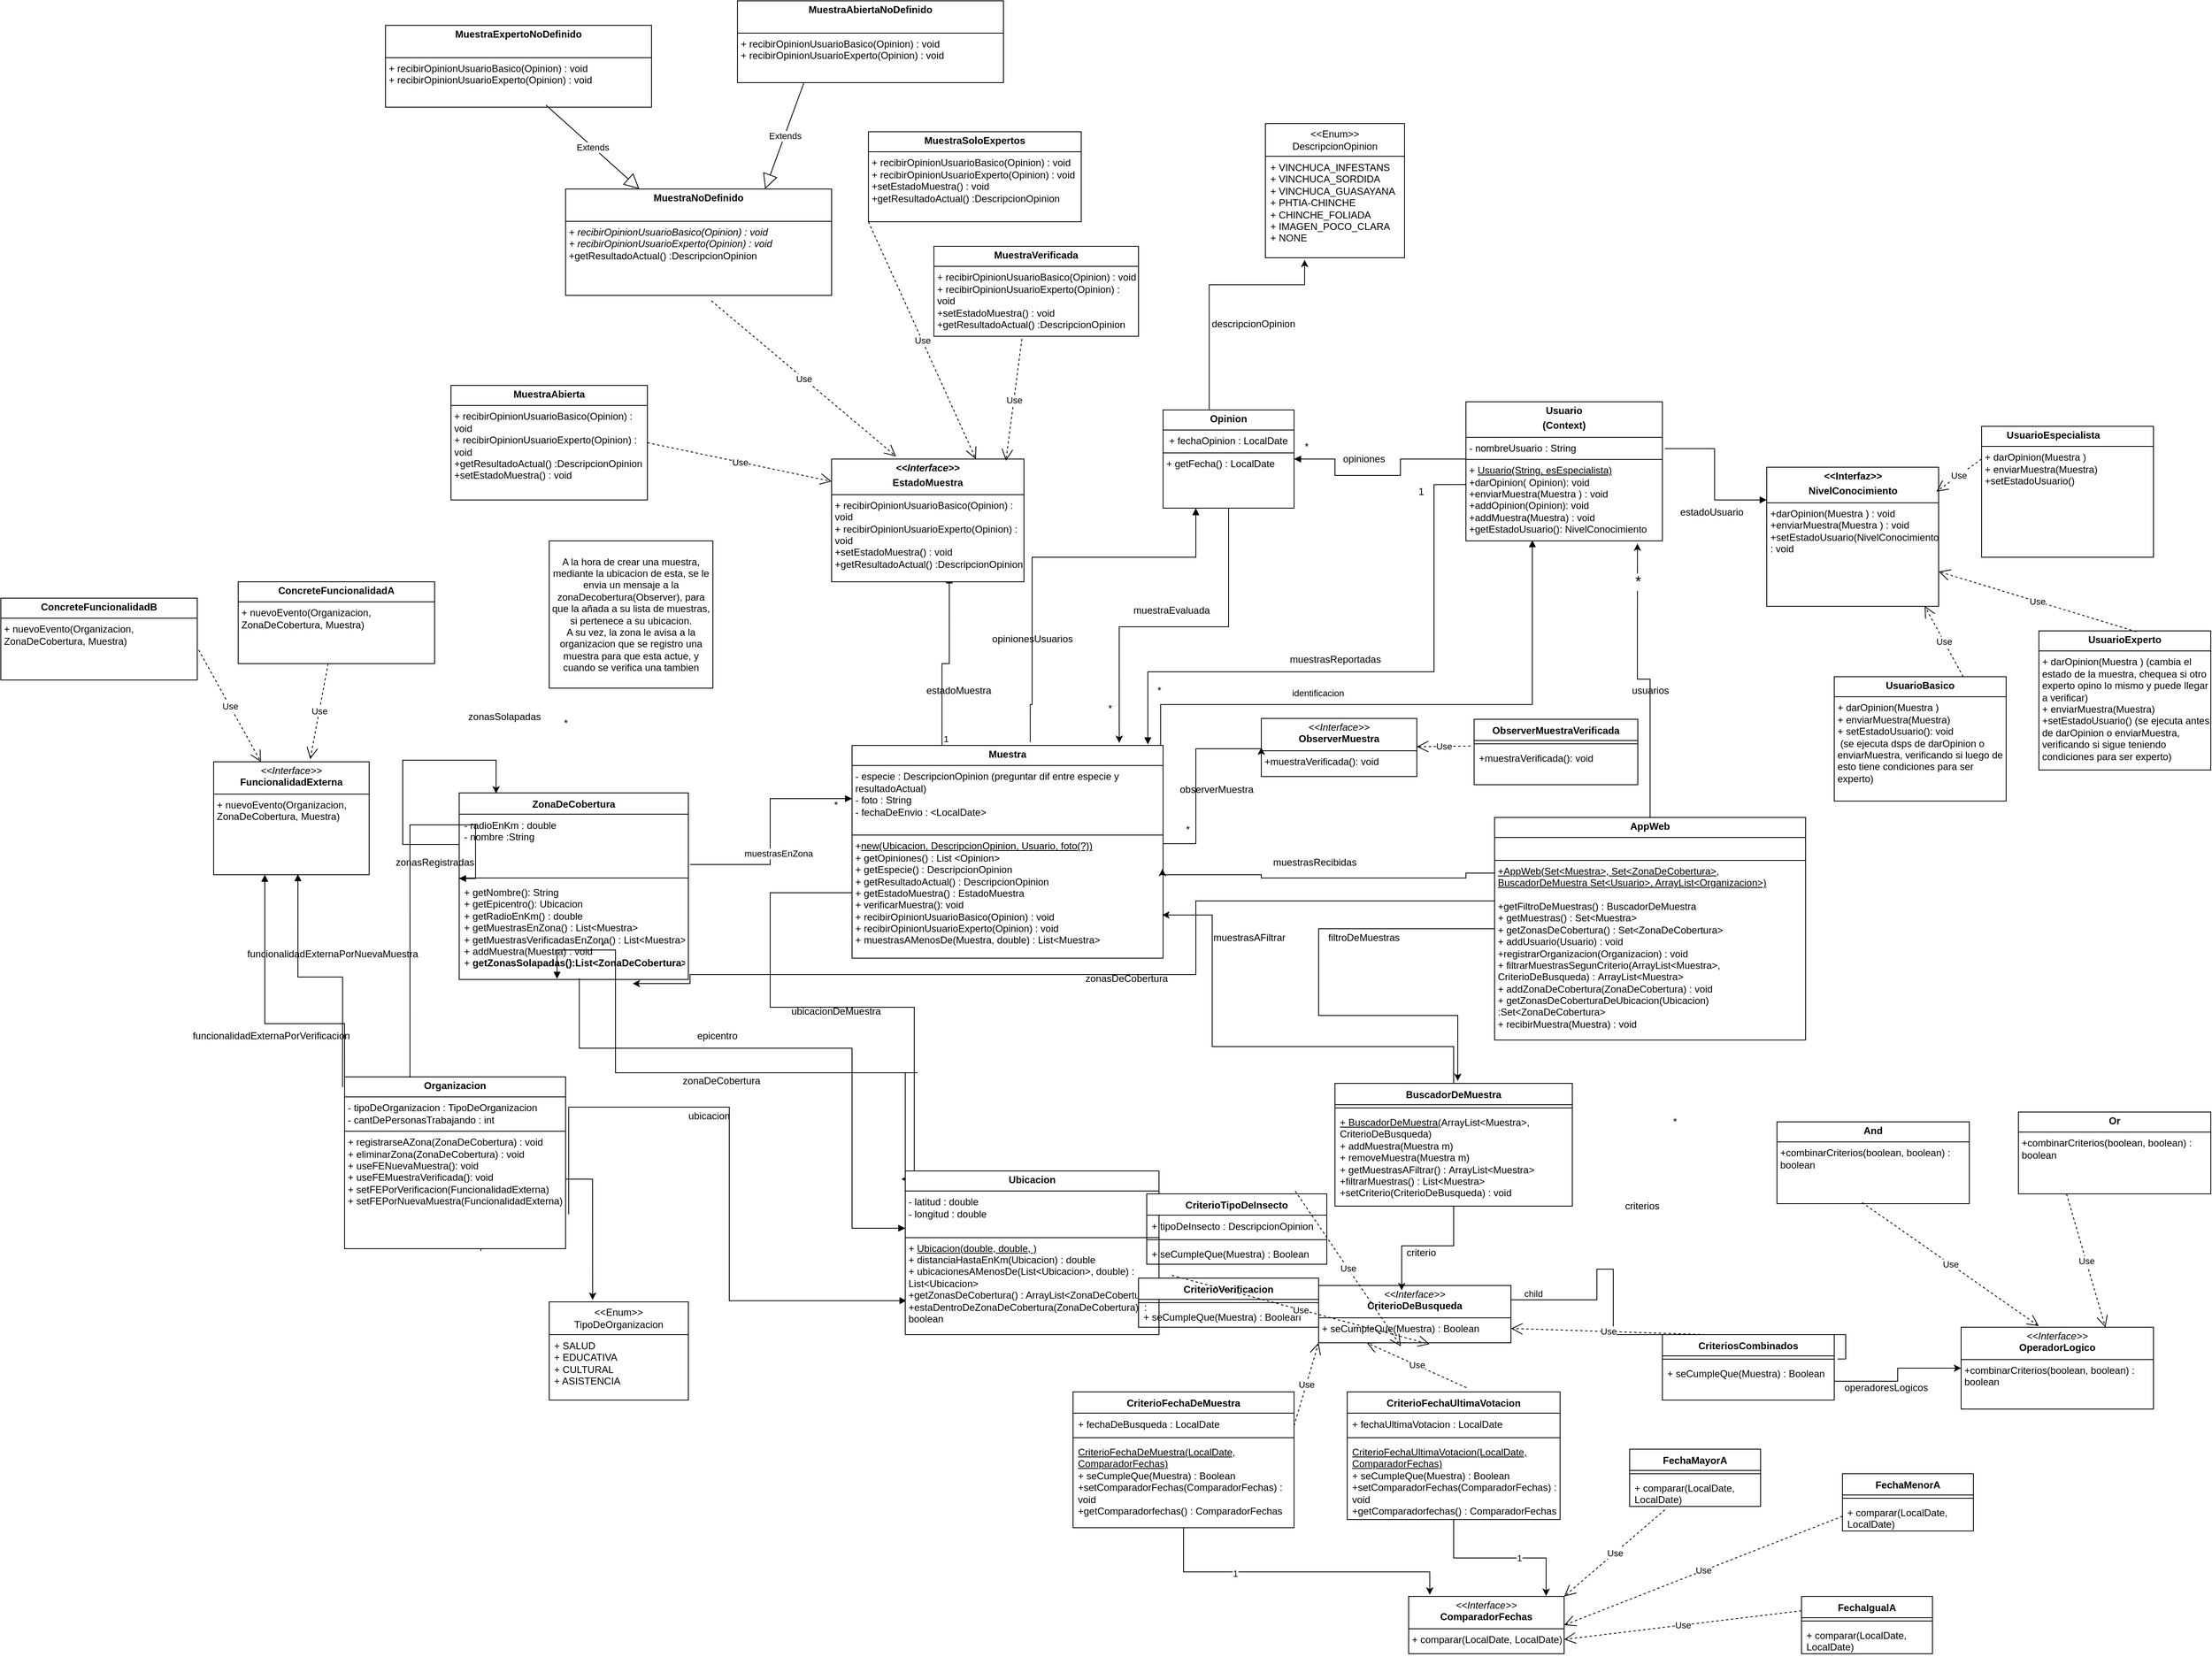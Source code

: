 <mxfile version="27.1.6">
  <diagram name="Page-1" id="jhfdqh-tyM7XpAsOEEpZ">
    <mxGraphModel dx="2981" dy="1833" grid="1" gridSize="10" guides="1" tooltips="1" connect="1" arrows="1" fold="1" page="1" pageScale="1" pageWidth="850" pageHeight="1100" math="0" shadow="0">
      <root>
        <mxCell id="0" />
        <mxCell id="1" parent="0" />
        <mxCell id="M6yZWWiPBZhKFrmVR2Pp-2" style="edgeStyle=orthogonalEdgeStyle;rounded=0;orthogonalLoop=1;jettySize=auto;html=1;entryX=0.282;entryY=1.02;entryDx=0;entryDy=0;entryPerimeter=0;exitX=0.352;exitY=-0.005;exitDx=0;exitDy=0;exitPerimeter=0;" parent="1" source="4gVouVSnkJ0AU-x3zaor-9" target="M6yZWWiPBZhKFrmVR2Pp-4" edge="1">
          <mxGeometry relative="1" as="geometry">
            <mxPoint x="-111.61" y="4.34" as="targetPoint" />
            <Array as="points">
              <mxPoint x="416" y="-473" />
            </Array>
          </mxGeometry>
        </mxCell>
        <mxCell id="4gVouVSnkJ0AU-x3zaor-5" value="&lt;p style=&quot;margin:0px;margin-top:4px;text-align:center;&quot;&gt;&lt;b&gt;Muestra&lt;/b&gt;&lt;/p&gt;&lt;hr size=&quot;1&quot; style=&quot;border-style:solid;&quot;&gt;&lt;p style=&quot;margin:0px;margin-left:4px;&quot;&gt;&lt;span style=&quot;background-color: transparent; color: light-dark(rgb(0, 0, 0), rgb(255, 255, 255));&quot;&gt;- especie : DescripcionOpinion (preguntar dif entre especie y resultadoActual)&lt;/span&gt;&lt;/p&gt;&lt;p style=&quot;margin:0px;margin-left:4px;&quot;&gt;&lt;span style=&quot;background-color: transparent; color: light-dark(rgb(0, 0, 0), rgb(255, 255, 255));&quot;&gt;- foto : String&lt;/span&gt;&lt;/p&gt;&lt;p style=&quot;margin:0px;margin-left:4px;&quot;&gt;&lt;span style=&quot;background-color: transparent; color: light-dark(rgb(0, 0, 0), rgb(255, 255, 255));&quot;&gt;- fechaDeEnvio : &amp;lt;LocalDate&amp;gt;&lt;/span&gt;&lt;/p&gt;&lt;p style=&quot;margin:0px;margin-left:4px;&quot;&gt;&lt;br&gt;&lt;/p&gt;&lt;hr size=&quot;1&quot; style=&quot;border-style:solid;&quot;&gt;&lt;p style=&quot;margin:0px;margin-left:4px;&quot;&gt;+&lt;u&gt;new(Ubicacion, DescripcionOpinion, Usuario, foto(?))&lt;/u&gt;&lt;/p&gt;&lt;p style=&quot;margin:0px;margin-left:4px;&quot;&gt;+ getOpiniones() :&amp;nbsp;&lt;span style=&quot;background-color: transparent; color: light-dark(rgb(0, 0, 0), rgb(255, 255, 255));&quot;&gt;List &amp;lt;Opinion&amp;gt;&lt;/span&gt;&lt;/p&gt;&lt;p style=&quot;margin:0px;margin-left:4px;&quot;&gt;&lt;span style=&quot;background-color: transparent; color: light-dark(rgb(0, 0, 0), rgb(255, 255, 255));&quot;&gt;+ getEspecie() : DescripcionOpinion&lt;/span&gt;&lt;/p&gt;&lt;p style=&quot;margin:0px;margin-left:4px;&quot;&gt;+ getResultadoActual() :&amp;nbsp;&lt;span style=&quot;background-color: transparent; color: light-dark(rgb(0, 0, 0), rgb(255, 255, 255));&quot;&gt;DescripcionOpinion&lt;/span&gt;&lt;/p&gt;&lt;p style=&quot;margin:0px;margin-left:4px;&quot;&gt;&lt;span style=&quot;background-color: transparent; color: light-dark(rgb(0, 0, 0), rgb(255, 255, 255));&quot;&gt;+ getEstadoMuestra() : EstadoMuestra&lt;/span&gt;&lt;/p&gt;&lt;p style=&quot;margin:0px;margin-left:4px;&quot;&gt;+ verificarMuestra(): void&amp;nbsp;&lt;/p&gt;&lt;p style=&quot;margin:0px;margin-left:4px;&quot;&gt;+ recibirOpinionUsuarioBasico(Opinion) : void&lt;/p&gt;&lt;p style=&quot;margin:0px;margin-left:4px;&quot;&gt;+ recibirOpinionUsuarioExperto(Opinion) : void&lt;/p&gt;&lt;p style=&quot;margin:0px;margin-left:4px;&quot;&gt;&lt;span style=&quot;background-color: transparent; color: light-dark(rgb(0, 0, 0), rgb(255, 255, 255));&quot;&gt;+ muestrasAMenosDe(Muestra, double) : List&amp;lt;Muestra&amp;gt;&lt;/span&gt;&lt;/p&gt;" style="verticalAlign=top;align=left;overflow=fill;html=1;whiteSpace=wrap;" parent="1" vertex="1">
          <mxGeometry x="-20" y="90" width="380" height="260" as="geometry" />
        </mxCell>
        <mxCell id="4gVouVSnkJ0AU-x3zaor-7" value="&lt;p style=&quot;margin:0px;margin-top:4px;text-align:center;&quot;&gt;&lt;b&gt;UsuarioBasico&lt;/b&gt;&lt;/p&gt;&lt;hr size=&quot;1&quot; style=&quot;border-style:solid;&quot;&gt;&lt;p style=&quot;margin:0px;margin-left:4px;&quot;&gt;&lt;/p&gt;&lt;p style=&quot;margin:0px;margin-left:4px;&quot;&gt;+ darOpinion(Muestra )&lt;/p&gt;&lt;p style=&quot;margin:0px;margin-left:4px;&quot;&gt;+ enviarMuestra(Muestra)&lt;/p&gt;&lt;p style=&quot;margin:0px;margin-left:4px;&quot;&gt;+ setEstadoUsuario(): void&lt;br&gt;&amp;nbsp;(se ejecuta dsps de darOpinion o enviarMuestra, verificando si luego de esto tiene condiciones para ser experto)&lt;/p&gt;" style="verticalAlign=top;align=left;overflow=fill;html=1;whiteSpace=wrap;" parent="1" vertex="1">
          <mxGeometry x="1180" y="6" width="210" height="152" as="geometry" />
        </mxCell>
        <mxCell id="4gVouVSnkJ0AU-x3zaor-8" value="&lt;p style=&quot;margin:0px;margin-top:4px;text-align:center;&quot;&gt;&lt;b&gt;UsuarioExperto&lt;/b&gt;&lt;/p&gt;&lt;hr size=&quot;1&quot; style=&quot;border-style:solid;&quot;&gt;&lt;p style=&quot;margin:0px;margin-left:4px;&quot;&gt;&lt;/p&gt;&lt;p style=&quot;margin:0px;margin-left:4px;&quot;&gt;+ darOpinion(Muestra ) (cambia el estado de la muestra, chequea si otro experto opino lo mismo y puede llegar a verificar)&lt;/p&gt;&lt;p style=&quot;margin:0px;margin-left:4px;&quot;&gt;+ enviarMuestra(Muestra)&lt;/p&gt;&lt;p style=&quot;margin:0px;margin-left:4px;&quot;&gt;+setEstadoUsuario()&lt;span style=&quot;background-color: transparent; color: light-dark(rgb(0, 0, 0), rgb(255, 255, 255));&quot;&gt;&amp;nbsp;&lt;/span&gt;&lt;span style=&quot;background-color: transparent; color: light-dark(rgb(0, 0, 0), rgb(255, 255, 255));&quot;&gt;(se ejecuta antes de darOpinion o enviarMuestra, verificando si sigue teniendo condiciones para ser experto)&lt;/span&gt;&lt;/p&gt;" style="verticalAlign=top;align=left;overflow=fill;html=1;whiteSpace=wrap;" parent="1" vertex="1">
          <mxGeometry x="1430" y="-50" width="210" height="170" as="geometry" />
        </mxCell>
        <mxCell id="4gVouVSnkJ0AU-x3zaor-9" value="&lt;p style=&quot;margin:0px;margin-top:4px;text-align:center;&quot;&gt;&lt;b&gt;Opinion&lt;/b&gt;&lt;/p&gt;&lt;hr size=&quot;1&quot; style=&quot;border-style:solid;&quot;&gt;&lt;p style=&quot;margin:0px;margin-left:4px;&quot;&gt;&amp;nbsp;+ fechaOpinion : LocalDate&lt;/p&gt;&lt;hr size=&quot;1&quot; style=&quot;border-style:solid;&quot;&gt;&lt;p style=&quot;margin:0px;margin-left:4px;&quot;&gt;+ getFecha() : LocalDate&lt;/p&gt;" style="verticalAlign=top;align=left;overflow=fill;html=1;whiteSpace=wrap;" parent="1" vertex="1">
          <mxGeometry x="360" y="-320" width="160" height="120" as="geometry" />
        </mxCell>
        <mxCell id="4gVouVSnkJ0AU-x3zaor-12" value="" style="endArrow=block;endFill=1;html=1;edgeStyle=orthogonalEdgeStyle;align=left;verticalAlign=top;rounded=0;entryX=0.338;entryY=0.995;entryDx=0;entryDy=0;entryPerimeter=0;" parent="1" target="4gVouVSnkJ0AU-x3zaor-44" edge="1">
          <mxGeometry x="-1" relative="1" as="geometry">
            <mxPoint x="357" y="90" as="sourcePoint" />
            <mxPoint x="810" y="-110" as="targetPoint" />
            <Array as="points">
              <mxPoint x="357" y="40" />
              <mxPoint x="811" y="40" />
            </Array>
          </mxGeometry>
        </mxCell>
        <mxCell id="4gVouVSnkJ0AU-x3zaor-14" value="identificacion" style="edgeLabel;html=1;align=center;verticalAlign=middle;resizable=0;points=[];" parent="4gVouVSnkJ0AU-x3zaor-12" vertex="1" connectable="0">
          <mxGeometry x="-0.371" y="3" relative="1" as="geometry">
            <mxPoint x="20" y="-11" as="offset" />
          </mxGeometry>
        </mxCell>
        <mxCell id="4gVouVSnkJ0AU-x3zaor-15" value="" style="endArrow=block;endFill=1;html=1;edgeStyle=orthogonalEdgeStyle;align=left;verticalAlign=top;rounded=0;entryX=1;entryY=0.5;entryDx=0;entryDy=0;exitX=0;exitY=0.25;exitDx=0;exitDy=0;" parent="1" source="4gVouVSnkJ0AU-x3zaor-44" target="4gVouVSnkJ0AU-x3zaor-9" edge="1">
          <mxGeometry x="-1" relative="1" as="geometry">
            <mxPoint x="690" y="70" as="sourcePoint" />
            <mxPoint x="665" y="-40" as="targetPoint" />
            <Array as="points">
              <mxPoint x="793" y="-268" />
              <mxPoint x="793" y="-260" />
              <mxPoint x="650" y="-260" />
              <mxPoint x="650" y="-240" />
              <mxPoint x="570" y="-240" />
              <mxPoint x="570" y="-260" />
            </Array>
          </mxGeometry>
        </mxCell>
        <mxCell id="4gVouVSnkJ0AU-x3zaor-17" value="opiniones" style="text;html=1;align=center;verticalAlign=middle;resizable=0;points=[];autosize=1;strokeColor=none;fillColor=none;" parent="1" vertex="1">
          <mxGeometry x="570" y="-275" width="70" height="30" as="geometry" />
        </mxCell>
        <mxCell id="4gVouVSnkJ0AU-x3zaor-18" value="*" style="text;html=1;align=center;verticalAlign=middle;resizable=0;points=[];autosize=1;strokeColor=none;fillColor=none;" parent="1" vertex="1">
          <mxGeometry x="520" y="-290" width="30" height="30" as="geometry" />
        </mxCell>
        <mxCell id="4gVouVSnkJ0AU-x3zaor-19" value="1" style="text;html=1;align=center;verticalAlign=middle;resizable=0;points=[];autosize=1;strokeColor=none;fillColor=none;" parent="1" vertex="1">
          <mxGeometry x="660" y="-235" width="30" height="30" as="geometry" />
        </mxCell>
        <mxCell id="4gVouVSnkJ0AU-x3zaor-21" value="" style="endArrow=block;endFill=1;html=1;edgeStyle=orthogonalEdgeStyle;align=left;verticalAlign=top;rounded=0;exitX=0.573;exitY=-0.016;exitDx=0;exitDy=0;exitPerimeter=0;entryX=0.25;entryY=1;entryDx=0;entryDy=0;" parent="1" source="4gVouVSnkJ0AU-x3zaor-5" target="4gVouVSnkJ0AU-x3zaor-9" edge="1">
          <mxGeometry x="-1" relative="1" as="geometry">
            <mxPoint x="200" y="40" as="sourcePoint" />
            <mxPoint x="400" y="-170" as="targetPoint" />
            <Array as="points">
              <mxPoint x="198" y="40" />
              <mxPoint x="200" y="40" />
              <mxPoint x="200" y="-140" />
              <mxPoint x="400" y="-140" />
            </Array>
          </mxGeometry>
        </mxCell>
        <mxCell id="4gVouVSnkJ0AU-x3zaor-23" value="opinionesUsuarios" style="text;html=1;align=center;verticalAlign=middle;resizable=0;points=[];autosize=1;strokeColor=none;fillColor=none;" parent="1" vertex="1">
          <mxGeometry x="140" y="-55" width="120" height="30" as="geometry" />
        </mxCell>
        <mxCell id="4gVouVSnkJ0AU-x3zaor-24" value="*" style="text;html=1;align=center;verticalAlign=middle;resizable=0;points=[];autosize=1;strokeColor=none;fillColor=none;" parent="1" vertex="1">
          <mxGeometry x="280" y="30" width="30" height="30" as="geometry" />
        </mxCell>
        <mxCell id="4gVouVSnkJ0AU-x3zaor-25" value="" style="endArrow=block;endFill=1;html=1;edgeStyle=orthogonalEdgeStyle;align=left;verticalAlign=top;rounded=0;exitX=0.006;exitY=0.595;exitDx=0;exitDy=0;exitPerimeter=0;entryX=0.951;entryY=-0.005;entryDx=0;entryDy=0;entryPerimeter=0;" parent="1" source="4gVouVSnkJ0AU-x3zaor-44" target="4gVouVSnkJ0AU-x3zaor-5" edge="1">
          <mxGeometry x="-1" relative="1" as="geometry">
            <mxPoint x="619.68" y="136.7" as="sourcePoint" />
            <mxPoint x="350" y="70" as="targetPoint" />
            <Array as="points">
              <mxPoint x="691" y="-229" />
              <mxPoint x="691" />
              <mxPoint x="341" />
            </Array>
          </mxGeometry>
        </mxCell>
        <mxCell id="4gVouVSnkJ0AU-x3zaor-27" value="muestrasReportadas" style="text;html=1;align=center;verticalAlign=middle;resizable=0;points=[];autosize=1;strokeColor=none;fillColor=none;" parent="1" vertex="1">
          <mxGeometry x="505" y="-30" width="130" height="30" as="geometry" />
        </mxCell>
        <mxCell id="4gVouVSnkJ0AU-x3zaor-28" value="*" style="text;html=1;align=center;verticalAlign=middle;resizable=0;points=[];autosize=1;strokeColor=none;fillColor=none;" parent="1" vertex="1">
          <mxGeometry x="340" y="8" width="30" height="30" as="geometry" />
        </mxCell>
        <mxCell id="4gVouVSnkJ0AU-x3zaor-29" value="&lt;p style=&quot;margin:0px;margin-top:4px;text-align:center;&quot;&gt;&lt;/p&gt;&lt;p style=&quot;margin:0px;margin-left:4px;&quot;&gt;&lt;b&gt;&lt;span style=&quot;white-space: pre;&quot;&gt;&#x9;&lt;/span&gt;UsuarioEspecialista&lt;/b&gt;&lt;/p&gt;&lt;hr size=&quot;1&quot; style=&quot;border-style:solid;&quot;&gt;&lt;p style=&quot;margin:0px;margin-left:4px;&quot;&gt;+ darOpinion(Muestra )&lt;/p&gt;&lt;p style=&quot;margin:0px;margin-left:4px;&quot;&gt;+ enviarMuestra(Muestra)&lt;/p&gt;&lt;p style=&quot;margin:0px;margin-left:4px;&quot;&gt;+setEstadoUsuario()&lt;/p&gt;" style="verticalAlign=top;align=left;overflow=fill;html=1;whiteSpace=wrap;" parent="1" vertex="1">
          <mxGeometry x="1360" y="-300" width="210" height="160" as="geometry" />
        </mxCell>
        <mxCell id="M6yZWWiPBZhKFrmVR2Pp-22" style="edgeStyle=orthogonalEdgeStyle;rounded=0;orthogonalLoop=1;jettySize=auto;html=1;entryX=0.312;entryY=-0.02;entryDx=0;entryDy=0;entryPerimeter=0;exitX=0.617;exitY=1.013;exitDx=0;exitDy=0;exitPerimeter=0;" parent="1" source="4gVouVSnkJ0AU-x3zaor-35" target="M6yZWWiPBZhKFrmVR2Pp-20" edge="1">
          <mxGeometry relative="1" as="geometry">
            <mxPoint x="-440" y="630" as="targetPoint" />
            <mxPoint x="-470" y="590" as="sourcePoint" />
            <Array as="points">
              <mxPoint x="-463" y="590" />
              <mxPoint x="-450" y="590" />
              <mxPoint x="-450" y="620" />
              <mxPoint x="-447" y="620" />
            </Array>
          </mxGeometry>
        </mxCell>
        <mxCell id="4gVouVSnkJ0AU-x3zaor-35" value="&lt;p style=&quot;margin:0px;margin-top:4px;text-align:center;&quot;&gt;&lt;b&gt;Organizacion&lt;/b&gt;&lt;/p&gt;&lt;hr size=&quot;1&quot; style=&quot;border-style:solid;&quot;&gt;&lt;p style=&quot;margin:0px;margin-left:4px;&quot;&gt;- tipoDeOrganizacion : TipoDeOrganizacion&lt;/p&gt;&lt;p style=&quot;margin:0px;margin-left:4px;&quot;&gt;- cantDePersonasTrabajando : int&amp;nbsp;&lt;/p&gt;&lt;hr size=&quot;1&quot; style=&quot;border-style:solid;&quot;&gt;&lt;p style=&quot;margin:0px;margin-left:4px;&quot;&gt;+ registrarseAZona(ZonaDeCobertura) : void&amp;nbsp;&lt;/p&gt;&lt;p style=&quot;margin:0px;margin-left:4px;&quot;&gt;+ eliminarZona(ZonaDeCobertura) : void&amp;nbsp;&lt;/p&gt;&lt;p style=&quot;margin:0px;margin-left:4px;&quot;&gt;+ useFENuevaMuestra(): void&lt;/p&gt;&lt;p style=&quot;margin:0px;margin-left:4px;&quot;&gt;+ useFEMuestraVerificada(): void&lt;/p&gt;&lt;p style=&quot;margin:0px;margin-left:4px;&quot;&gt;+ setFE&lt;span style=&quot;background-color: transparent; color: light-dark(rgb(0, 0, 0), rgb(255, 255, 255));&quot;&gt;PorVerificacion(&lt;/span&gt;&lt;span style=&quot;background-color: transparent; color: light-dark(rgb(0, 0, 0), rgb(255, 255, 255)); text-align: center;&quot;&gt;FuncionalidadExterna&lt;/span&gt;&lt;span style=&quot;background-color: transparent; color: light-dark(rgb(0, 0, 0), rgb(255, 255, 255));&quot;&gt;)&lt;/span&gt;&lt;/p&gt;&lt;p style=&quot;margin:0px;margin-left:4px;&quot;&gt;+ setFE&lt;span style=&quot;color: light-dark(rgb(0, 0, 0), rgb(255, 255, 255)); background-color: transparent;&quot;&gt;PorNuevaMuestra(&lt;/span&gt;&lt;span style=&quot;background-color: transparent; color: light-dark(rgb(0, 0, 0), rgb(255, 255, 255)); text-align: center;&quot;&gt;FuncionalidadExterna&lt;/span&gt;&lt;span style=&quot;background-color: transparent; color: light-dark(rgb(0, 0, 0), rgb(255, 255, 255));&quot;&gt;)&lt;/span&gt;&lt;/p&gt;" style="verticalAlign=top;align=left;overflow=fill;html=1;whiteSpace=wrap;" parent="1" vertex="1">
          <mxGeometry x="-640" y="495" width="270" height="210" as="geometry" />
        </mxCell>
        <mxCell id="4gVouVSnkJ0AU-x3zaor-38" value="ubicacion" style="text;html=1;align=center;verticalAlign=middle;resizable=0;points=[];autosize=1;strokeColor=none;fillColor=none;" parent="1" vertex="1">
          <mxGeometry x="-230" y="528" width="70" height="30" as="geometry" />
        </mxCell>
        <mxCell id="4gVouVSnkJ0AU-x3zaor-40" value="" style="endArrow=block;endFill=1;html=1;edgeStyle=orthogonalEdgeStyle;align=left;verticalAlign=top;rounded=0;exitX=0;exitY=0.75;exitDx=0;exitDy=0;entryX=-0.015;entryY=0.05;entryDx=0;entryDy=0;entryPerimeter=0;" parent="1" source="4gVouVSnkJ0AU-x3zaor-5" target="4gVouVSnkJ0AU-x3zaor-39" edge="1">
          <mxGeometry x="-1" relative="1" as="geometry">
            <mxPoint x="-240" y="35" as="sourcePoint" />
            <mxPoint x="10" y="410" as="targetPoint" />
            <Array as="points">
              <mxPoint x="-20" y="270" />
              <mxPoint x="-120" y="270" />
              <mxPoint x="-120" y="410" />
              <mxPoint x="56" y="410" />
            </Array>
          </mxGeometry>
        </mxCell>
        <mxCell id="4gVouVSnkJ0AU-x3zaor-42" value="ubicacionDeMuestra" style="text;html=1;align=center;verticalAlign=middle;resizable=0;points=[];autosize=1;strokeColor=none;fillColor=none;" parent="1" vertex="1">
          <mxGeometry x="-105" y="400" width="130" height="30" as="geometry" />
        </mxCell>
        <mxCell id="4gVouVSnkJ0AU-x3zaor-44" value="&lt;p style=&quot;margin:0px;margin-top:4px;text-align:center;&quot;&gt;&lt;b&gt;Usuario&lt;/b&gt;&lt;/p&gt;&lt;p style=&quot;margin:0px;margin-top:4px;text-align:center;&quot;&gt;&lt;b&gt;(Context)&lt;/b&gt;&lt;/p&gt;&lt;hr size=&quot;1&quot; style=&quot;border-style:solid;&quot;&gt;&lt;p style=&quot;margin:0px;margin-left:4px;&quot;&gt;- nombreUsuario : String&lt;/p&gt;&lt;hr size=&quot;1&quot; style=&quot;border-style:solid;&quot;&gt;&lt;p style=&quot;margin: 0px 0px 0px 4px;&quot;&gt;+ &lt;u&gt;Usuario(String, esEspecialista)&lt;/u&gt;&lt;/p&gt;&lt;p style=&quot;margin: 0px 0px 0px 4px;&quot;&gt;+darOpinion( Opinion): void&lt;/p&gt;&lt;p style=&quot;margin: 0px 0px 0px 4px;&quot;&gt;+enviarMuestra(Muestra ) : void&amp;nbsp;&lt;/p&gt;&lt;p style=&quot;margin: 0px 0px 0px 4px;&quot;&gt;+addOpinion(Opinion): void&lt;/p&gt;&lt;p style=&quot;margin: 0px 0px 0px 4px;&quot;&gt;+addMuestra(Muestra) : void&lt;/p&gt;&lt;p style=&quot;margin: 0px 0px 0px 4px;&quot;&gt;+getEstadoUsuario(): NivelConocimiento&lt;/p&gt;&lt;p style=&quot;margin: 0px 0px 0px 4px;&quot;&gt;&lt;br&gt;&lt;/p&gt;&lt;p style=&quot;margin: 0px 0px 0px 4px;&quot;&gt;&lt;br&gt;&lt;/p&gt;&lt;p style=&quot;margin: 0px 0px 0px 4px;&quot;&gt;&lt;br&gt;&lt;/p&gt;&lt;p style=&quot;margin: 0px 0px 0px 4px;&quot;&gt;&lt;br&gt;&lt;/p&gt;" style="verticalAlign=top;align=left;overflow=fill;html=1;whiteSpace=wrap;" parent="1" vertex="1">
          <mxGeometry x="730" y="-330" width="240" height="170" as="geometry" />
        </mxCell>
        <mxCell id="4gVouVSnkJ0AU-x3zaor-45" value="" style="endArrow=block;endFill=1;html=1;edgeStyle=orthogonalEdgeStyle;align=left;verticalAlign=top;rounded=0;entryX=0;entryY=0.235;entryDx=0;entryDy=0;entryPerimeter=0;exitX=1.013;exitY=0.337;exitDx=0;exitDy=0;exitPerimeter=0;" parent="1" source="4gVouVSnkJ0AU-x3zaor-44" target="4gVouVSnkJ0AU-x3zaor-50" edge="1">
          <mxGeometry x="-1" relative="1" as="geometry">
            <mxPoint x="835" y="80" as="sourcePoint" />
            <mxPoint x="995" y="80" as="targetPoint" />
          </mxGeometry>
        </mxCell>
        <mxCell id="4gVouVSnkJ0AU-x3zaor-48" value="estadoUsuario" style="text;html=1;align=center;verticalAlign=middle;resizable=0;points=[];autosize=1;strokeColor=none;fillColor=none;" parent="1" vertex="1">
          <mxGeometry x="980" y="-210" width="100" height="30" as="geometry" />
        </mxCell>
        <mxCell id="4gVouVSnkJ0AU-x3zaor-50" value="&lt;p style=&quot;margin:0px;margin-top:4px;text-align:center;&quot;&gt;&lt;b&gt;&amp;lt;&amp;lt;Interfaz&amp;gt;&amp;gt;&lt;/b&gt;&lt;b&gt;&lt;/b&gt;&lt;/p&gt;&lt;p style=&quot;margin:0px;margin-top:4px;text-align:center;&quot;&gt;&lt;b&gt;NivelConocimiento&lt;/b&gt;&lt;/p&gt;&lt;hr size=&quot;1&quot; style=&quot;border-style:solid;&quot;&gt;&lt;p style=&quot;margin: 0px 0px 0px 4px;&quot;&gt;+darOpinion(Muestra ) : void&amp;nbsp;&lt;/p&gt;&lt;p style=&quot;margin: 0px 0px 0px 4px;&quot;&gt;+enviarMuestra(Muestra ) : void&lt;br&gt;+setEstadoUsuario(NivelConocimiento) : void&lt;/p&gt;" style="verticalAlign=top;align=left;overflow=fill;html=1;whiteSpace=wrap;" parent="1" vertex="1">
          <mxGeometry x="1097.5" y="-250" width="210" height="170" as="geometry" />
        </mxCell>
        <mxCell id="4gVouVSnkJ0AU-x3zaor-51" value="" style="endArrow=block;endFill=1;html=1;edgeStyle=orthogonalEdgeStyle;align=left;verticalAlign=top;rounded=0;entryX=0.005;entryY=0.793;entryDx=0;entryDy=0;entryPerimeter=0;exitX=1.014;exitY=0.8;exitDx=0;exitDy=0;exitPerimeter=0;" parent="1" source="4gVouVSnkJ0AU-x3zaor-35" target="4gVouVSnkJ0AU-x3zaor-39" edge="1">
          <mxGeometry x="-1" relative="1" as="geometry">
            <mxPoint x="-380" y="510" as="sourcePoint" />
            <mxPoint x="50" y="560" as="targetPoint" />
            <Array as="points">
              <mxPoint x="-356" y="532" />
              <mxPoint x="-170" y="532" />
              <mxPoint x="-170" y="559" />
            </Array>
          </mxGeometry>
        </mxCell>
        <mxCell id="4gVouVSnkJ0AU-x3zaor-39" value="&lt;p style=&quot;margin:0px;margin-top:4px;text-align:center;&quot;&gt;&lt;b&gt;Ubicacion&lt;/b&gt;&lt;/p&gt;&lt;hr size=&quot;1&quot; style=&quot;border-style:solid;&quot;&gt;&lt;p style=&quot;margin:0px;margin-left:4px;&quot;&gt;&lt;span style=&quot;background-color: transparent; color: light-dark(rgb(0, 0, 0), rgb(255, 255, 255));&quot;&gt;- latitud : double&amp;nbsp;&lt;/span&gt;&lt;/p&gt;&lt;p style=&quot;margin:0px;margin-left:4px;&quot;&gt;&lt;span style=&quot;background-color: transparent; color: light-dark(rgb(0, 0, 0), rgb(255, 255, 255));&quot;&gt;- longitud : double&lt;/span&gt;&lt;/p&gt;&lt;p style=&quot;margin:0px;margin-left:4px;&quot;&gt;&lt;br&gt;&lt;/p&gt;&lt;hr size=&quot;1&quot; style=&quot;border-style:solid;&quot;&gt;&lt;p style=&quot;margin:0px;margin-left:4px;&quot;&gt;+ &lt;u&gt;Ubicacion(double, double, )&lt;/u&gt;&amp;nbsp;&lt;/p&gt;&lt;p style=&quot;margin:0px;margin-left:4px;&quot;&gt;+ distanciaHastaEnKm(Ubicacion) : double&lt;/p&gt;&lt;p style=&quot;margin:0px;margin-left:4px;&quot;&gt;+ ubicacionesAMenosDe(List&amp;lt;Ubicacion&amp;gt;, double) : List&amp;lt;Ubicacion&amp;gt;&lt;/p&gt;&lt;p style=&quot;margin:0px;margin-left:4px;&quot;&gt;+getZonasDeCobertura() : ArrayList&amp;lt;ZonaDeCobertura&amp;gt;&lt;/p&gt;&lt;p style=&quot;margin:0px;margin-left:4px;&quot;&gt;+estaDentroDeZonaDeCobertura(ZonaDeCobertura)&amp;nbsp; : boolean&amp;nbsp;&lt;/p&gt;&lt;p style=&quot;margin:0px;margin-left:4px;&quot;&gt;&lt;br&gt;&lt;/p&gt;" style="verticalAlign=top;align=left;overflow=fill;html=1;whiteSpace=wrap;" parent="1" vertex="1">
          <mxGeometry x="45" y="610" width="310" height="200" as="geometry" />
        </mxCell>
        <mxCell id="4gVouVSnkJ0AU-x3zaor-56" value="ZonaDeCobertura" style="swimlane;fontStyle=1;align=center;verticalAlign=top;childLayout=stackLayout;horizontal=1;startSize=26;horizontalStack=0;resizeParent=1;resizeParentMax=0;resizeLast=0;collapsible=1;marginBottom=0;whiteSpace=wrap;html=1;" parent="1" vertex="1">
          <mxGeometry x="-500" y="148" width="280" height="228" as="geometry" />
        </mxCell>
        <mxCell id="M6yZWWiPBZhKFrmVR2Pp-16" style="edgeStyle=orthogonalEdgeStyle;rounded=0;orthogonalLoop=1;jettySize=auto;html=1;entryX=0.161;entryY=0.003;entryDx=0;entryDy=0;entryPerimeter=0;" parent="4gVouVSnkJ0AU-x3zaor-56" source="4gVouVSnkJ0AU-x3zaor-57" target="4gVouVSnkJ0AU-x3zaor-56" edge="1">
          <mxGeometry relative="1" as="geometry">
            <mxPoint x="90" y="-40" as="targetPoint" />
            <Array as="points">
              <mxPoint x="-69" y="63" />
              <mxPoint x="-69" y="-40" />
              <mxPoint x="45" y="-40" />
            </Array>
          </mxGeometry>
        </mxCell>
        <mxCell id="4gVouVSnkJ0AU-x3zaor-57" value="&lt;div&gt;- radioEnKm : double&lt;/div&gt;&lt;div&gt;- nombre :String&lt;/div&gt;&lt;div&gt;&lt;br&gt;&lt;/div&gt;" style="text;strokeColor=none;fillColor=none;align=left;verticalAlign=top;spacingLeft=4;spacingRight=4;overflow=hidden;rotatable=0;points=[[0,0.5],[1,0.5]];portConstraint=eastwest;whiteSpace=wrap;html=1;" parent="4gVouVSnkJ0AU-x3zaor-56" vertex="1">
          <mxGeometry y="26" width="280" height="74" as="geometry" />
        </mxCell>
        <mxCell id="4gVouVSnkJ0AU-x3zaor-58" value="" style="line;strokeWidth=1;fillColor=none;align=left;verticalAlign=middle;spacingTop=-1;spacingLeft=3;spacingRight=3;rotatable=0;labelPosition=right;points=[];portConstraint=eastwest;strokeColor=inherit;" parent="4gVouVSnkJ0AU-x3zaor-56" vertex="1">
          <mxGeometry y="100" width="280" height="8" as="geometry" />
        </mxCell>
        <mxCell id="4gVouVSnkJ0AU-x3zaor-59" value="+ getNombre(): String&lt;div&gt;+ getEpicentro(): Ubicacion&lt;/div&gt;&lt;div&gt;+ getRadioEnKm() : double&lt;br&gt;&lt;div&gt;+ getMuestrasEnZona() : List&amp;lt;Muestra&amp;gt;&lt;/div&gt;&lt;div&gt;+ getMuestrasVerificadasEnZona() : List&amp;lt;Muestra&amp;gt;&lt;/div&gt;&lt;div&gt;+ addMuestra(Muestra) : void&lt;/div&gt;&lt;div&gt;+&amp;nbsp;&lt;b&gt;getZonasSolapadas():List&amp;lt;ZonaDeCobertura&amp;gt;&lt;/b&gt;&lt;/div&gt;&lt;/div&gt;" style="text;strokeColor=none;fillColor=none;align=left;verticalAlign=top;spacingLeft=4;spacingRight=4;overflow=hidden;rotatable=0;points=[[0,0.5],[1,0.5]];portConstraint=eastwest;whiteSpace=wrap;html=1;" parent="4gVouVSnkJ0AU-x3zaor-56" vertex="1">
          <mxGeometry y="108" width="280" height="120" as="geometry" />
        </mxCell>
        <mxCell id="4gVouVSnkJ0AU-x3zaor-60" value="&lt;div style=&quot;&quot;&gt;&lt;span style=&quot;background-color: transparent; color: light-dark(rgb(0, 0, 0), rgb(255, 255, 255));&quot;&gt;A la hora de crear una muestra, mediante la ubicacion de esta, se le envia un mensaje a la zonaDecobertura(Observer), para que la añada a su lista de muestras, si pertenece a su ubicacion.&lt;br&gt;A su vez, la zona le avisa a la organizacion que se registro una muestra para que esta actue, y cuando se verifica una tambien&lt;/span&gt;&lt;/div&gt;" style="whiteSpace=wrap;html=1;align=center;" parent="1" vertex="1">
          <mxGeometry x="-390" y="-160" width="200" height="180" as="geometry" />
        </mxCell>
        <mxCell id="4gVouVSnkJ0AU-x3zaor-61" value="" style="endArrow=block;endFill=1;html=1;edgeStyle=orthogonalEdgeStyle;align=left;verticalAlign=top;rounded=0;entryX=0;entryY=0.25;entryDx=0;entryDy=0;exitX=1.007;exitY=0.831;exitDx=0;exitDy=0;exitPerimeter=0;" parent="1" source="4gVouVSnkJ0AU-x3zaor-57" target="4gVouVSnkJ0AU-x3zaor-5" edge="1">
          <mxGeometry x="-1" relative="1" as="geometry">
            <mxPoint x="-210" y="156" as="sourcePoint" />
            <mxPoint x="53" y="158" as="targetPoint" />
          </mxGeometry>
        </mxCell>
        <mxCell id="4gVouVSnkJ0AU-x3zaor-62" value="muestrasEnZona" style="edgeLabel;html=1;align=center;verticalAlign=middle;resizable=0;points=[];" parent="4gVouVSnkJ0AU-x3zaor-61" vertex="1" connectable="0">
          <mxGeometry x="-0.371" y="3" relative="1" as="geometry">
            <mxPoint x="20" y="-11" as="offset" />
          </mxGeometry>
        </mxCell>
        <mxCell id="4gVouVSnkJ0AU-x3zaor-63" value="*" style="text;html=1;align=center;verticalAlign=middle;resizable=0;points=[];autosize=1;strokeColor=none;fillColor=none;" parent="1" vertex="1">
          <mxGeometry x="-55" y="148" width="30" height="30" as="geometry" />
        </mxCell>
        <mxCell id="4gVouVSnkJ0AU-x3zaor-64" value="" style="endArrow=block;endFill=1;html=1;edgeStyle=orthogonalEdgeStyle;align=left;verticalAlign=top;rounded=0;exitX=0;exitY=0.5;exitDx=0;exitDy=0;entryX=0.427;entryY=0.994;entryDx=0;entryDy=0;entryPerimeter=0;" parent="1" source="4gVouVSnkJ0AU-x3zaor-39" target="4gVouVSnkJ0AU-x3zaor-59" edge="1">
          <mxGeometry x="-1" relative="1" as="geometry">
            <mxPoint x="-100" y="492" as="sourcePoint" />
            <mxPoint x="-310" y="320" as="targetPoint" />
            <Array as="points">
              <mxPoint x="60" y="490" />
              <mxPoint x="-309" y="490" />
              <mxPoint x="-309" y="340" />
              <mxPoint x="-310" y="340" />
            </Array>
          </mxGeometry>
        </mxCell>
        <mxCell id="4gVouVSnkJ0AU-x3zaor-65" value="zonaDeCobertura" style="text;html=1;align=center;verticalAlign=middle;resizable=0;points=[];autosize=1;strokeColor=none;fillColor=none;" parent="1" vertex="1">
          <mxGeometry x="-240" y="485" width="120" height="30" as="geometry" />
        </mxCell>
        <mxCell id="4gVouVSnkJ0AU-x3zaor-66" value="" style="endArrow=block;endFill=1;html=1;edgeStyle=orthogonalEdgeStyle;align=left;verticalAlign=top;rounded=0;exitX=0.296;exitY=0.004;exitDx=0;exitDy=0;exitPerimeter=0;entryX=-0.001;entryY=-0.028;entryDx=0;entryDy=0;entryPerimeter=0;" parent="1" source="4gVouVSnkJ0AU-x3zaor-35" target="4gVouVSnkJ0AU-x3zaor-59" edge="1">
          <mxGeometry x="-1" relative="1" as="geometry">
            <mxPoint x="-580" y="310" as="sourcePoint" />
            <mxPoint x="-460" y="187" as="targetPoint" />
            <Array as="points">
              <mxPoint x="-556" y="187" />
              <mxPoint x="-480" y="187" />
              <mxPoint x="-480" y="185" />
            </Array>
          </mxGeometry>
        </mxCell>
        <mxCell id="4gVouVSnkJ0AU-x3zaor-68" value="zonasRegistradas" style="text;html=1;align=center;verticalAlign=middle;resizable=0;points=[];autosize=1;strokeColor=none;fillColor=none;" parent="1" vertex="1">
          <mxGeometry x="-590" y="218" width="120" height="30" as="geometry" />
        </mxCell>
        <mxCell id="4gVouVSnkJ0AU-x3zaor-70" value="&lt;p style=&quot;margin:0px;margin-top:4px;text-align:center;&quot;&gt;&lt;i&gt;&amp;lt;&amp;lt;Interface&amp;gt;&amp;gt;&lt;/i&gt;&lt;br&gt;&lt;b&gt;FuncionalidadExterna&lt;/b&gt;&lt;/p&gt;&lt;hr size=&quot;1&quot; style=&quot;border-style:solid;&quot;&gt;&lt;p style=&quot;margin:0px;margin-left:4px;&quot;&gt;+ nuevoEvento(Organizacion, ZonaDeCobertura, Muestra)&lt;/p&gt;" style="verticalAlign=top;align=left;overflow=fill;html=1;whiteSpace=wrap;" parent="1" vertex="1">
          <mxGeometry x="-800" y="110" width="190" height="138" as="geometry" />
        </mxCell>
        <mxCell id="4gVouVSnkJ0AU-x3zaor-78" value="BuscadorDeMuestra" style="swimlane;fontStyle=1;align=center;verticalAlign=top;childLayout=stackLayout;horizontal=1;startSize=26;horizontalStack=0;resizeParent=1;resizeParentMax=0;resizeLast=0;collapsible=1;marginBottom=0;whiteSpace=wrap;html=1;" parent="1" vertex="1">
          <mxGeometry x="570" y="503" width="290" height="150" as="geometry" />
        </mxCell>
        <mxCell id="4gVouVSnkJ0AU-x3zaor-80" value="" style="line;strokeWidth=1;fillColor=none;align=left;verticalAlign=middle;spacingTop=-1;spacingLeft=3;spacingRight=3;rotatable=0;labelPosition=right;points=[];portConstraint=eastwest;strokeColor=inherit;" parent="4gVouVSnkJ0AU-x3zaor-78" vertex="1">
          <mxGeometry y="26" width="290" height="8" as="geometry" />
        </mxCell>
        <mxCell id="4gVouVSnkJ0AU-x3zaor-81" value="&lt;div&gt;&lt;u&gt;+ BuscadorDeMuestra(&lt;/u&gt;&lt;span style=&quot;background-color: transparent; color: light-dark(rgb(0, 0, 0), rgb(255, 255, 255));&quot;&gt;ArrayList&amp;lt;Muestra&amp;gt;, CriterioDeBusqueda)&lt;/span&gt;&lt;/div&gt;&lt;div&gt;+ addMuestra(Muestra m)&lt;/div&gt;&lt;div&gt;+ removeMuestra(Muestra m)&lt;/div&gt;&lt;div&gt;+ getMuestrasAFiltrar() :&amp;nbsp;&lt;span style=&quot;background-color: transparent; color: light-dark(rgb(0, 0, 0), rgb(255, 255, 255));&quot;&gt;ArrayList&amp;lt;Muestra&amp;gt;&lt;/span&gt;&lt;/div&gt;+filtrarMuestras() : List&amp;lt;Muestra&amp;gt;&lt;div&gt;+setCriterio(CriterioDeBusqueda) : void&lt;/div&gt;&lt;div&gt;&lt;br&gt;&lt;/div&gt;" style="text;strokeColor=none;fillColor=none;align=left;verticalAlign=top;spacingLeft=4;spacingRight=4;overflow=hidden;rotatable=0;points=[[0,0.5],[1,0.5]];portConstraint=eastwest;whiteSpace=wrap;html=1;" parent="4gVouVSnkJ0AU-x3zaor-78" vertex="1">
          <mxGeometry y="34" width="290" height="116" as="geometry" />
        </mxCell>
        <mxCell id="4gVouVSnkJ0AU-x3zaor-92" value="&lt;p style=&quot;margin:0px;margin-top:4px;text-align:center;&quot;&gt;&lt;i&gt;&amp;lt;&amp;lt;Interface&amp;gt;&amp;gt;&lt;/i&gt;&lt;br&gt;&lt;b&gt;CriterioDeBusqueda&lt;/b&gt;&lt;/p&gt;&lt;hr size=&quot;1&quot; style=&quot;border-style:solid;&quot;&gt;&lt;p style=&quot;margin:0px;margin-left:4px;&quot;&gt;+ seCumpleQue(Muestra) : Boolean&lt;/p&gt;" style="verticalAlign=top;align=left;overflow=fill;html=1;whiteSpace=wrap;" parent="1" vertex="1">
          <mxGeometry x="550" y="750" width="235" height="70" as="geometry" />
        </mxCell>
        <mxCell id="4gVouVSnkJ0AU-x3zaor-93" value="CriterioFechaDeMuestra" style="swimlane;fontStyle=1;align=center;verticalAlign=top;childLayout=stackLayout;horizontal=1;startSize=26;horizontalStack=0;resizeParent=1;resizeParentMax=0;resizeLast=0;collapsible=1;marginBottom=0;whiteSpace=wrap;html=1;" parent="1" vertex="1">
          <mxGeometry x="250" y="880" width="270" height="166" as="geometry" />
        </mxCell>
        <mxCell id="4gVouVSnkJ0AU-x3zaor-94" value="+ fechaDeBusqueda : LocalDate" style="text;strokeColor=none;fillColor=none;align=left;verticalAlign=top;spacingLeft=4;spacingRight=4;overflow=hidden;rotatable=0;points=[[0,0.5],[1,0.5]];portConstraint=eastwest;whiteSpace=wrap;html=1;" parent="4gVouVSnkJ0AU-x3zaor-93" vertex="1">
          <mxGeometry y="26" width="270" height="26" as="geometry" />
        </mxCell>
        <mxCell id="4gVouVSnkJ0AU-x3zaor-95" value="" style="line;strokeWidth=1;fillColor=none;align=left;verticalAlign=middle;spacingTop=-1;spacingLeft=3;spacingRight=3;rotatable=0;labelPosition=right;points=[];portConstraint=eastwest;strokeColor=inherit;" parent="4gVouVSnkJ0AU-x3zaor-93" vertex="1">
          <mxGeometry y="52" width="270" height="8" as="geometry" />
        </mxCell>
        <mxCell id="4gVouVSnkJ0AU-x3zaor-96" value="&lt;div&gt;&lt;u&gt;CriterioFechaDeMuestra(LocalDate, ComparadorFechas)&lt;/u&gt;&lt;/div&gt;+ seCumpleQue(Muestra) : Boolean&lt;div&gt;+setComparadorFechas(ComparadorFechas) : void&lt;/div&gt;&lt;div&gt;+getComparadorfechas() : ComparadorFechas&lt;/div&gt;" style="text;strokeColor=none;fillColor=none;align=left;verticalAlign=top;spacingLeft=4;spacingRight=4;overflow=hidden;rotatable=0;points=[[0,0.5],[1,0.5]];portConstraint=eastwest;whiteSpace=wrap;html=1;" parent="4gVouVSnkJ0AU-x3zaor-93" vertex="1">
          <mxGeometry y="60" width="270" height="106" as="geometry" />
        </mxCell>
        <mxCell id="4gVouVSnkJ0AU-x3zaor-97" value="CriteriosCombinados" style="swimlane;fontStyle=1;align=center;verticalAlign=top;childLayout=stackLayout;horizontal=1;startSize=26;horizontalStack=0;resizeParent=1;resizeParentMax=0;resizeLast=0;collapsible=1;marginBottom=0;whiteSpace=wrap;html=1;" parent="1" vertex="1">
          <mxGeometry x="970" y="810" width="210" height="80" as="geometry" />
        </mxCell>
        <mxCell id="4gVouVSnkJ0AU-x3zaor-99" value="" style="line;strokeWidth=1;fillColor=none;align=left;verticalAlign=middle;spacingTop=-1;spacingLeft=3;spacingRight=3;rotatable=0;labelPosition=right;points=[];portConstraint=eastwest;strokeColor=inherit;" parent="4gVouVSnkJ0AU-x3zaor-97" vertex="1">
          <mxGeometry y="26" width="210" height="8" as="geometry" />
        </mxCell>
        <mxCell id="4gVouVSnkJ0AU-x3zaor-100" value="+ seCumpleQue(Muestra) : Boolean" style="text;strokeColor=none;fillColor=none;align=left;verticalAlign=top;spacingLeft=4;spacingRight=4;overflow=hidden;rotatable=0;points=[[0,0.5],[1,0.5]];portConstraint=eastwest;whiteSpace=wrap;html=1;" parent="4gVouVSnkJ0AU-x3zaor-97" vertex="1">
          <mxGeometry y="34" width="210" height="46" as="geometry" />
        </mxCell>
        <mxCell id="4gVouVSnkJ0AU-x3zaor-103" value="" style="endArrow=none;html=1;edgeStyle=orthogonalEdgeStyle;rounded=0;entryX=1;entryY=0.25;entryDx=0;entryDy=0;exitX=1.019;exitY=-0.091;exitDx=0;exitDy=0;exitPerimeter=0;" parent="1" source="4gVouVSnkJ0AU-x3zaor-100" target="4gVouVSnkJ0AU-x3zaor-92" edge="1">
          <mxGeometry relative="1" as="geometry">
            <mxPoint x="815" y="759.38" as="sourcePoint" />
            <mxPoint x="860" y="560" as="targetPoint" />
            <Array as="points">
              <mxPoint x="1194" y="810" />
              <mxPoint x="910" y="810" />
              <mxPoint x="910" y="730" />
              <mxPoint x="890" y="730" />
              <mxPoint x="890" y="768" />
            </Array>
          </mxGeometry>
        </mxCell>
        <mxCell id="4gVouVSnkJ0AU-x3zaor-105" value="child" style="edgeLabel;resizable=0;html=1;align=right;verticalAlign=bottom;" parent="4gVouVSnkJ0AU-x3zaor-103" connectable="0" vertex="1">
          <mxGeometry x="1" relative="1" as="geometry">
            <mxPoint x="40" y="1" as="offset" />
          </mxGeometry>
        </mxCell>
        <mxCell id="4gVouVSnkJ0AU-x3zaor-106" value="criterios" style="text;html=1;align=center;verticalAlign=middle;resizable=0;points=[];autosize=1;strokeColor=none;fillColor=none;" parent="1" vertex="1">
          <mxGeometry x="910" y="638" width="70" height="30" as="geometry" />
        </mxCell>
        <mxCell id="4gVouVSnkJ0AU-x3zaor-107" value="*" style="text;html=1;align=center;verticalAlign=middle;resizable=0;points=[];autosize=1;strokeColor=none;fillColor=none;" parent="1" vertex="1">
          <mxGeometry x="970" y="535" width="30" height="30" as="geometry" />
        </mxCell>
        <mxCell id="4gVouVSnkJ0AU-x3zaor-112" value="criterio" style="text;html=1;align=center;verticalAlign=middle;resizable=0;points=[];autosize=1;strokeColor=none;fillColor=none;" parent="1" vertex="1">
          <mxGeometry x="645" y="695" width="60" height="30" as="geometry" />
        </mxCell>
        <mxCell id="4gVouVSnkJ0AU-x3zaor-113" value="CriterioFechaUltimaVotacion" style="swimlane;fontStyle=1;align=center;verticalAlign=top;childLayout=stackLayout;horizontal=1;startSize=26;horizontalStack=0;resizeParent=1;resizeParentMax=0;resizeLast=0;collapsible=1;marginBottom=0;whiteSpace=wrap;html=1;" parent="1" vertex="1">
          <mxGeometry x="585" y="880" width="260" height="156" as="geometry" />
        </mxCell>
        <mxCell id="4gVouVSnkJ0AU-x3zaor-114" value="+ fechaUltimaVotacion : LocalDate" style="text;strokeColor=none;fillColor=none;align=left;verticalAlign=top;spacingLeft=4;spacingRight=4;overflow=hidden;rotatable=0;points=[[0,0.5],[1,0.5]];portConstraint=eastwest;whiteSpace=wrap;html=1;" parent="4gVouVSnkJ0AU-x3zaor-113" vertex="1">
          <mxGeometry y="26" width="260" height="26" as="geometry" />
        </mxCell>
        <mxCell id="4gVouVSnkJ0AU-x3zaor-115" value="" style="line;strokeWidth=1;fillColor=none;align=left;verticalAlign=middle;spacingTop=-1;spacingLeft=3;spacingRight=3;rotatable=0;labelPosition=right;points=[];portConstraint=eastwest;strokeColor=inherit;" parent="4gVouVSnkJ0AU-x3zaor-113" vertex="1">
          <mxGeometry y="52" width="260" height="8" as="geometry" />
        </mxCell>
        <mxCell id="4gVouVSnkJ0AU-x3zaor-116" value="&lt;div&gt;&lt;u&gt;CriterioFechaUltimaVotacion(LocalDate, ComparadorFechas)&lt;/u&gt;&lt;/div&gt;+ seCumpleQue(Muestra) : Boolean&lt;div&gt;&lt;div&gt;+setComparadorFechas(ComparadorFechas) : void&lt;/div&gt;&lt;div&gt;+getComparadorfechas() : ComparadorFechas&lt;/div&gt;&lt;/div&gt;" style="text;strokeColor=none;fillColor=none;align=left;verticalAlign=top;spacingLeft=4;spacingRight=4;overflow=hidden;rotatable=0;points=[[0,0.5],[1,0.5]];portConstraint=eastwest;whiteSpace=wrap;html=1;" parent="4gVouVSnkJ0AU-x3zaor-113" vertex="1">
          <mxGeometry y="60" width="260" height="96" as="geometry" />
        </mxCell>
        <mxCell id="4gVouVSnkJ0AU-x3zaor-117" value="CriterioTipoDeInsecto" style="swimlane;fontStyle=1;align=center;verticalAlign=top;childLayout=stackLayout;horizontal=1;startSize=26;horizontalStack=0;resizeParent=1;resizeParentMax=0;resizeLast=0;collapsible=1;marginBottom=0;whiteSpace=wrap;html=1;" parent="1" vertex="1">
          <mxGeometry x="340" y="638" width="220" height="86" as="geometry" />
        </mxCell>
        <mxCell id="4gVouVSnkJ0AU-x3zaor-118" value="+ tipoDeInsecto : DescripcionOpinion" style="text;strokeColor=none;fillColor=none;align=left;verticalAlign=top;spacingLeft=4;spacingRight=4;overflow=hidden;rotatable=0;points=[[0,0.5],[1,0.5]];portConstraint=eastwest;whiteSpace=wrap;html=1;" parent="4gVouVSnkJ0AU-x3zaor-117" vertex="1">
          <mxGeometry y="26" width="220" height="26" as="geometry" />
        </mxCell>
        <mxCell id="4gVouVSnkJ0AU-x3zaor-119" value="" style="line;strokeWidth=1;fillColor=none;align=left;verticalAlign=middle;spacingTop=-1;spacingLeft=3;spacingRight=3;rotatable=0;labelPosition=right;points=[];portConstraint=eastwest;strokeColor=inherit;" parent="4gVouVSnkJ0AU-x3zaor-117" vertex="1">
          <mxGeometry y="52" width="220" height="8" as="geometry" />
        </mxCell>
        <mxCell id="4gVouVSnkJ0AU-x3zaor-120" value="+ seCumpleQue(Muestra) : Boolean" style="text;strokeColor=none;fillColor=none;align=left;verticalAlign=top;spacingLeft=4;spacingRight=4;overflow=hidden;rotatable=0;points=[[0,0.5],[1,0.5]];portConstraint=eastwest;whiteSpace=wrap;html=1;" parent="4gVouVSnkJ0AU-x3zaor-117" vertex="1">
          <mxGeometry y="60" width="220" height="26" as="geometry" />
        </mxCell>
        <mxCell id="4gVouVSnkJ0AU-x3zaor-121" value="CriterioVerificacion" style="swimlane;fontStyle=1;align=center;verticalAlign=top;childLayout=stackLayout;horizontal=1;startSize=26;horizontalStack=0;resizeParent=1;resizeParentMax=0;resizeLast=0;collapsible=1;marginBottom=0;whiteSpace=wrap;html=1;" parent="1" vertex="1">
          <mxGeometry x="330" y="741" width="220" height="60" as="geometry" />
        </mxCell>
        <mxCell id="4gVouVSnkJ0AU-x3zaor-123" value="" style="line;strokeWidth=1;fillColor=none;align=left;verticalAlign=middle;spacingTop=-1;spacingLeft=3;spacingRight=3;rotatable=0;labelPosition=right;points=[];portConstraint=eastwest;strokeColor=inherit;" parent="4gVouVSnkJ0AU-x3zaor-121" vertex="1">
          <mxGeometry y="26" width="220" height="8" as="geometry" />
        </mxCell>
        <mxCell id="4gVouVSnkJ0AU-x3zaor-124" value="+ seCumpleQue(Muestra) : Boolean" style="text;strokeColor=none;fillColor=none;align=left;verticalAlign=top;spacingLeft=4;spacingRight=4;overflow=hidden;rotatable=0;points=[[0,0.5],[1,0.5]];portConstraint=eastwest;whiteSpace=wrap;html=1;" parent="4gVouVSnkJ0AU-x3zaor-121" vertex="1">
          <mxGeometry y="34" width="220" height="26" as="geometry" />
        </mxCell>
        <mxCell id="4gVouVSnkJ0AU-x3zaor-125" value="Use" style="endArrow=open;endSize=12;dashed=1;html=1;rounded=0;exitX=1;exitY=0.25;exitDx=0;exitDy=0;entryX=0;entryY=1;entryDx=0;entryDy=0;" parent="1" source="4gVouVSnkJ0AU-x3zaor-93" target="4gVouVSnkJ0AU-x3zaor-92" edge="1">
          <mxGeometry width="160" relative="1" as="geometry">
            <mxPoint x="470" y="780" as="sourcePoint" />
            <mxPoint x="630" y="780" as="targetPoint" />
          </mxGeometry>
        </mxCell>
        <mxCell id="4gVouVSnkJ0AU-x3zaor-126" value="Use" style="endArrow=open;endSize=12;dashed=1;html=1;rounded=0;exitX=0.56;exitY=-0.033;exitDx=0;exitDy=0;entryX=0.25;entryY=1;entryDx=0;entryDy=0;exitPerimeter=0;" parent="1" source="4gVouVSnkJ0AU-x3zaor-113" target="4gVouVSnkJ0AU-x3zaor-92" edge="1">
          <mxGeometry width="160" relative="1" as="geometry">
            <mxPoint x="380" y="802" as="sourcePoint" />
            <mxPoint x="525" y="730" as="targetPoint" />
          </mxGeometry>
        </mxCell>
        <mxCell id="4gVouVSnkJ0AU-x3zaor-127" value="Use" style="endArrow=open;endSize=12;dashed=1;html=1;rounded=0;exitX=0.825;exitY=-0.039;exitDx=0;exitDy=0;entryX=0.428;entryY=1.06;entryDx=0;entryDy=0;exitPerimeter=0;entryPerimeter=0;" parent="1" source="4gVouVSnkJ0AU-x3zaor-117" target="4gVouVSnkJ0AU-x3zaor-92" edge="1">
          <mxGeometry width="160" relative="1" as="geometry">
            <mxPoint x="480" y="862" as="sourcePoint" />
            <mxPoint x="625" y="790" as="targetPoint" />
          </mxGeometry>
        </mxCell>
        <mxCell id="4gVouVSnkJ0AU-x3zaor-128" value="Use" style="endArrow=open;endSize=12;dashed=1;html=1;rounded=0;exitX=0.185;exitY=-0.056;exitDx=0;exitDy=0;entryX=0.577;entryY=1.024;entryDx=0;entryDy=0;exitPerimeter=0;entryPerimeter=0;" parent="1" source="4gVouVSnkJ0AU-x3zaor-121" target="4gVouVSnkJ0AU-x3zaor-92" edge="1">
          <mxGeometry width="160" relative="1" as="geometry">
            <mxPoint x="530" y="892" as="sourcePoint" />
            <mxPoint x="675" y="820" as="targetPoint" />
          </mxGeometry>
        </mxCell>
        <mxCell id="4gVouVSnkJ0AU-x3zaor-129" value="Use" style="endArrow=open;endSize=12;dashed=1;html=1;rounded=0;exitX=0.25;exitY=0;exitDx=0;exitDy=0;entryX=1;entryY=0.75;entryDx=0;entryDy=0;" parent="1" source="4gVouVSnkJ0AU-x3zaor-97" target="4gVouVSnkJ0AU-x3zaor-92" edge="1">
          <mxGeometry width="160" relative="1" as="geometry">
            <mxPoint x="620" y="722" as="sourcePoint" />
            <mxPoint x="765" y="650" as="targetPoint" />
          </mxGeometry>
        </mxCell>
        <mxCell id="4gVouVSnkJ0AU-x3zaor-130" value="Use" style="endArrow=open;endSize=12;dashed=1;html=1;rounded=0;entryX=0;entryY=0.182;entryDx=0;entryDy=0;entryPerimeter=0;exitX=1;exitY=0.5;exitDx=0;exitDy=0;" parent="1" source="4gVouVSnkJ0AU-x3zaor-135" target="4gVouVSnkJ0AU-x3zaor-134" edge="1">
          <mxGeometry width="160" relative="1" as="geometry">
            <mxPoint x="-50" y="-300" as="sourcePoint" />
            <mxPoint x="-10" y="-360" as="targetPoint" />
          </mxGeometry>
        </mxCell>
        <mxCell id="4gVouVSnkJ0AU-x3zaor-131" value="" style="endArrow=block;endFill=1;html=1;edgeStyle=orthogonalEdgeStyle;align=left;verticalAlign=top;rounded=0;exitX=0.289;exitY=0;exitDx=0;exitDy=0;exitPerimeter=0;entryX=0.612;entryY=0.956;entryDx=0;entryDy=0;entryPerimeter=0;" parent="1" source="4gVouVSnkJ0AU-x3zaor-5" target="4gVouVSnkJ0AU-x3zaor-134" edge="1">
          <mxGeometry x="-1" y="-45" relative="1" as="geometry">
            <mxPoint x="90" y="70" as="sourcePoint" />
            <mxPoint x="120" y="-110" as="targetPoint" />
            <mxPoint x="-25" y="40" as="offset" />
          </mxGeometry>
        </mxCell>
        <mxCell id="4gVouVSnkJ0AU-x3zaor-132" value="1" style="edgeLabel;resizable=0;html=1;align=left;verticalAlign=bottom;" parent="4gVouVSnkJ0AU-x3zaor-131" connectable="0" vertex="1">
          <mxGeometry x="-1" relative="1" as="geometry" />
        </mxCell>
        <mxCell id="4gVouVSnkJ0AU-x3zaor-133" value="estadoMuestra" style="text;html=1;align=center;verticalAlign=middle;resizable=0;points=[];autosize=1;strokeColor=none;fillColor=none;" parent="1" vertex="1">
          <mxGeometry x="60" y="8" width="100" height="30" as="geometry" />
        </mxCell>
        <mxCell id="4gVouVSnkJ0AU-x3zaor-134" value="&lt;p style=&quot;margin:0px;margin-top:4px;text-align:center;&quot;&gt;&lt;b&gt;&lt;i&gt;&amp;lt;&amp;lt;Interface&amp;gt;&amp;gt;&lt;/i&gt;&lt;/b&gt;&lt;/p&gt;&lt;p style=&quot;margin:0px;margin-top:4px;text-align:center;&quot;&gt;&lt;b&gt;EstadoMuestra&lt;/b&gt;&lt;/p&gt;&lt;hr size=&quot;1&quot; style=&quot;border-style:solid;&quot;&gt;&lt;p style=&quot;margin: 0px 0px 0px 4px;&quot;&gt;+ recibirOpinionUsuarioBasico(Opinion) : void&lt;/p&gt;&lt;p style=&quot;margin: 0px 0px 0px 4px;&quot;&gt;&lt;span style=&quot;background-color: transparent; color: light-dark(rgb(0, 0, 0), rgb(255, 255, 255));&quot;&gt;+ recibirOpinionUsuarioExperto(Opinion) : void&lt;/span&gt;&lt;/p&gt;&lt;p style=&quot;margin: 0px 0px 0px 4px;&quot;&gt;&lt;span style=&quot;background-color: transparent; color: light-dark(rgb(0, 0, 0), rgb(255, 255, 255));&quot;&gt;+setEstadoMuestra() : void&lt;/span&gt;&lt;/p&gt;&lt;p style=&quot;margin: 0px 0px 0px 4px;&quot;&gt;+getResultadoActual() :DescripcionOpinion&lt;/p&gt;" style="verticalAlign=top;align=left;overflow=fill;html=1;whiteSpace=wrap;" parent="1" vertex="1">
          <mxGeometry x="-45" y="-260" width="235" height="150" as="geometry" />
        </mxCell>
        <mxCell id="4gVouVSnkJ0AU-x3zaor-135" value="&lt;p style=&quot;margin:0px;margin-top:4px;text-align:center;&quot;&gt;&lt;b&gt;MuestraAbierta&lt;/b&gt;&lt;/p&gt;&lt;hr size=&quot;1&quot; style=&quot;border-style:solid;&quot;&gt;&lt;p style=&quot;margin: 0px 0px 0px 4px;&quot;&gt;+ recibirOpinionUsuarioBasico(Opinion) : void&lt;/p&gt;&lt;p style=&quot;margin:0px;margin-left:4px;&quot;&gt;&lt;span style=&quot;background-color: transparent; color: light-dark(rgb(0, 0, 0), rgb(255, 255, 255));&quot;&gt;+ recibirOpinionUsuarioExperto(Opinion) : void&lt;/span&gt;&lt;/p&gt;&lt;p style=&quot;margin:0px;margin-left:4px;&quot;&gt;&lt;span style=&quot;background-color: transparent; color: light-dark(rgb(0, 0, 0), rgb(255, 255, 255));&quot;&gt;+getResultadoActual() :DescripcionOpinion&lt;/span&gt;&lt;/p&gt;&lt;p style=&quot;margin:0px;margin-left:4px;&quot;&gt;+setEstadoMuestra() : void&lt;/p&gt;" style="verticalAlign=top;align=left;overflow=fill;html=1;whiteSpace=wrap;" parent="1" vertex="1">
          <mxGeometry x="-510" y="-350" width="240" height="140" as="geometry" />
        </mxCell>
        <mxCell id="4gVouVSnkJ0AU-x3zaor-136" value="&lt;p style=&quot;margin:0px;margin-top:4px;text-align:center;&quot;&gt;&lt;b style=&quot;text-align: left;&quot;&gt;MuestraNoDefinido&lt;/b&gt;&lt;/p&gt;&lt;p style=&quot;margin:0px;margin-left:4px;&quot;&gt;&lt;i&gt;&lt;br&gt;&lt;/i&gt;&lt;/p&gt;&lt;hr size=&quot;1&quot; style=&quot;border-style:solid;&quot;&gt;&lt;p style=&quot;margin: 0px 0px 0px 4px;&quot;&gt;&lt;i&gt;+ recibirOpinionUsuarioBasico(Opinion) : void&lt;/i&gt;&lt;/p&gt;&lt;p style=&quot;margin:0px;margin-left:4px;&quot;&gt;&lt;span style=&quot;background-color: transparent; color: light-dark(rgb(0, 0, 0), rgb(255, 255, 255));&quot;&gt;&lt;i&gt;+ recibirOpinionUsuarioExperto(Opinion) : void&lt;/i&gt;&lt;/span&gt;&lt;/p&gt;&lt;p style=&quot;margin:0px;margin-left:4px;&quot;&gt;+getResultadoActual() :DescripcionOpinion&lt;/p&gt;&lt;p style=&quot;margin:0px;margin-left:4px;&quot;&gt;&lt;br&gt;&lt;/p&gt;" style="verticalAlign=top;align=left;overflow=fill;html=1;whiteSpace=wrap;" parent="1" vertex="1">
          <mxGeometry x="-370" y="-590" width="325" height="130" as="geometry" />
        </mxCell>
        <mxCell id="4gVouVSnkJ0AU-x3zaor-137" value="&lt;p style=&quot;margin:0px;margin-top:4px;text-align:center;&quot;&gt;&lt;b style=&quot;text-align: left;&quot;&gt;MuestraSoloExpertos&lt;/b&gt;&lt;/p&gt;&lt;hr size=&quot;1&quot; style=&quot;border-style:solid;&quot;&gt;&lt;p style=&quot;margin: 0px 0px 0px 4px;&quot;&gt;+ recibirOpinionUsuarioBasico(Opinion) : void&lt;/p&gt;&lt;p style=&quot;margin:0px;margin-left:4px;&quot;&gt;&lt;span style=&quot;background-color: transparent; color: light-dark(rgb(0, 0, 0), rgb(255, 255, 255));&quot;&gt;+ recibirOpinionUsuarioExperto(Opinion) : void&lt;/span&gt;&lt;/p&gt;&lt;p style=&quot;margin:0px;margin-left:4px;&quot;&gt;&lt;span style=&quot;background-color: transparent; color: light-dark(rgb(0, 0, 0), rgb(255, 255, 255));&quot;&gt;+setEstadoMuestra() : void&lt;/span&gt;&lt;/p&gt;&lt;p style=&quot;margin:0px;margin-left:4px;&quot;&gt;+getResultadoActual() :DescripcionOpinion&lt;/p&gt;" style="verticalAlign=top;align=left;overflow=fill;html=1;whiteSpace=wrap;" parent="1" vertex="1">
          <mxGeometry y="-660" width="260" height="110" as="geometry" />
        </mxCell>
        <mxCell id="4gVouVSnkJ0AU-x3zaor-140" value="Use" style="endArrow=open;endSize=12;dashed=1;html=1;rounded=0;entryX=0.335;entryY=-0.022;entryDx=0;entryDy=0;entryPerimeter=0;exitX=0.548;exitY=1.051;exitDx=0;exitDy=0;exitPerimeter=0;" parent="1" source="4gVouVSnkJ0AU-x3zaor-136" target="4gVouVSnkJ0AU-x3zaor-134" edge="1">
          <mxGeometry width="160" relative="1" as="geometry">
            <mxPoint y="-270" as="sourcePoint" />
            <mxPoint x="97" y="-160" as="targetPoint" />
          </mxGeometry>
        </mxCell>
        <mxCell id="4gVouVSnkJ0AU-x3zaor-141" value="Use" style="endArrow=open;endSize=12;dashed=1;html=1;rounded=0;entryX=0.75;entryY=0;entryDx=0;entryDy=0;exitX=0;exitY=1;exitDx=0;exitDy=0;" parent="1" source="4gVouVSnkJ0AU-x3zaor-137" target="4gVouVSnkJ0AU-x3zaor-134" edge="1">
          <mxGeometry width="160" relative="1" as="geometry">
            <mxPoint x="110" y="-240" as="sourcePoint" />
            <mxPoint x="207" y="-130" as="targetPoint" />
          </mxGeometry>
        </mxCell>
        <mxCell id="4gVouVSnkJ0AU-x3zaor-142" value="Use" style="endArrow=open;endSize=12;dashed=1;html=1;rounded=0;entryX=0.906;entryY=0.014;entryDx=0;entryDy=0;entryPerimeter=0;exitX=0.43;exitY=1.029;exitDx=0;exitDy=0;exitPerimeter=0;" parent="1" source="M6yZWWiPBZhKFrmVR2Pp-8" target="4gVouVSnkJ0AU-x3zaor-134" edge="1">
          <mxGeometry width="160" relative="1" as="geometry">
            <mxPoint x="235" y="-312.5" as="sourcePoint" />
            <mxPoint x="377" y="-70" as="targetPoint" />
          </mxGeometry>
        </mxCell>
        <mxCell id="M6yZWWiPBZhKFrmVR2Pp-3" value="&amp;lt;&amp;lt;Enum&amp;gt;&amp;gt;&lt;div&gt;DescripcionOpinion&lt;/div&gt;" style="swimlane;fontStyle=0;childLayout=stackLayout;horizontal=1;startSize=40;fillColor=none;horizontalStack=0;resizeParent=1;resizeParentMax=0;resizeLast=0;collapsible=1;marginBottom=0;whiteSpace=wrap;html=1;" parent="1" vertex="1">
          <mxGeometry x="485" y="-670" width="170" height="164" as="geometry" />
        </mxCell>
        <mxCell id="M6yZWWiPBZhKFrmVR2Pp-4" value="+ VINCHUCA_INFESTANS&lt;div&gt;+ VINCHUCA_SORDIDA&lt;/div&gt;&lt;div&gt;+ VINCHUCA_GUASAYANA&lt;/div&gt;&lt;div&gt;+ PHTIA-CHINCHE&lt;/div&gt;&lt;div&gt;+ CHINCHE_FOLIADA&lt;/div&gt;&lt;div&gt;+ IMAGEN_POCO_CLARA&lt;/div&gt;&lt;div&gt;+ NONE&lt;/div&gt;" style="text;strokeColor=none;fillColor=none;align=left;verticalAlign=top;spacingLeft=4;spacingRight=4;overflow=hidden;rotatable=0;points=[[0,0.5],[1,0.5]];portConstraint=eastwest;whiteSpace=wrap;html=1;" parent="M6yZWWiPBZhKFrmVR2Pp-3" vertex="1">
          <mxGeometry y="40" width="170" height="124" as="geometry" />
        </mxCell>
        <mxCell id="M6yZWWiPBZhKFrmVR2Pp-8" value="&lt;p style=&quot;margin:0px;margin-top:4px;text-align:center;&quot;&gt;&lt;b style=&quot;text-align: left;&quot;&gt;MuestraVerificada&lt;/b&gt;&lt;/p&gt;&lt;hr size=&quot;1&quot; style=&quot;border-style:solid;&quot;&gt;&lt;p style=&quot;margin: 0px 0px 0px 4px;&quot;&gt;+ recibirOpinionUsuarioBasico(Opinion) : void&lt;/p&gt;&lt;p style=&quot;margin:0px;margin-left:4px;&quot;&gt;&lt;span style=&quot;background-color: transparent; color: light-dark(rgb(0, 0, 0), rgb(255, 255, 255));&quot;&gt;+ recibirOpinionUsuarioExperto(Opinion) : void&lt;/span&gt;&lt;/p&gt;&lt;p style=&quot;margin:0px;margin-left:4px;&quot;&gt;&lt;span style=&quot;background-color: transparent; color: light-dark(rgb(0, 0, 0), rgb(255, 255, 255));&quot;&gt;+setEstadoMuestra() : void&lt;/span&gt;&lt;/p&gt;&lt;p style=&quot;margin:0px;margin-left:4px;&quot;&gt;+getResultadoActual() :DescripcionOpinion&lt;/p&gt;" style="verticalAlign=top;align=left;overflow=fill;html=1;whiteSpace=wrap;" parent="1" vertex="1">
          <mxGeometry x="80" y="-520" width="250" height="110" as="geometry" />
        </mxCell>
        <mxCell id="M6yZWWiPBZhKFrmVR2Pp-9" value="Use" style="endArrow=open;endSize=12;dashed=1;html=1;rounded=0;exitX=0.75;exitY=0;exitDx=0;exitDy=0;entryX=0.919;entryY=0.998;entryDx=0;entryDy=0;entryPerimeter=0;" parent="1" source="4gVouVSnkJ0AU-x3zaor-7" target="4gVouVSnkJ0AU-x3zaor-50" edge="1">
          <mxGeometry width="160" relative="1" as="geometry">
            <mxPoint x="940" y="230" as="sourcePoint" />
            <mxPoint x="1100" y="230" as="targetPoint" />
          </mxGeometry>
        </mxCell>
        <mxCell id="M6yZWWiPBZhKFrmVR2Pp-10" value="Use" style="endArrow=open;endSize=12;dashed=1;html=1;rounded=0;exitX=0.566;exitY=0.005;exitDx=0;exitDy=0;entryX=1;entryY=0.75;entryDx=0;entryDy=0;exitPerimeter=0;" parent="1" source="4gVouVSnkJ0AU-x3zaor-8" target="4gVouVSnkJ0AU-x3zaor-50" edge="1">
          <mxGeometry width="160" relative="1" as="geometry">
            <mxPoint x="1090" y="400" as="sourcePoint" />
            <mxPoint x="1195" y="250" as="targetPoint" />
          </mxGeometry>
        </mxCell>
        <mxCell id="M6yZWWiPBZhKFrmVR2Pp-11" value="Use" style="endArrow=open;endSize=12;dashed=1;html=1;rounded=0;exitX=0;exitY=0.25;exitDx=0;exitDy=0;entryX=0.987;entryY=0.175;entryDx=0;entryDy=0;entryPerimeter=0;" parent="1" source="4gVouVSnkJ0AU-x3zaor-29" target="4gVouVSnkJ0AU-x3zaor-50" edge="1">
          <mxGeometry width="160" relative="1" as="geometry">
            <mxPoint x="1270" y="360" as="sourcePoint" />
            <mxPoint x="1375" y="210" as="targetPoint" />
            <Array as="points" />
          </mxGeometry>
        </mxCell>
        <mxCell id="M6yZWWiPBZhKFrmVR2Pp-13" value="" style="endArrow=block;endFill=1;html=1;edgeStyle=orthogonalEdgeStyle;align=left;verticalAlign=top;rounded=0;entryX=0;entryY=0.35;entryDx=0;entryDy=0;entryPerimeter=0;exitX=0.524;exitY=0.989;exitDx=0;exitDy=0;exitPerimeter=0;" parent="1" source="4gVouVSnkJ0AU-x3zaor-59" target="4gVouVSnkJ0AU-x3zaor-39" edge="1">
          <mxGeometry x="-1" relative="1" as="geometry">
            <mxPoint x="-284" y="310" as="sourcePoint" />
            <mxPoint x="20" y="470" as="targetPoint" />
            <Array as="points">
              <mxPoint x="-283" y="460" />
              <mxPoint x="-20" y="460" />
              <mxPoint x="-20" y="470" />
            </Array>
          </mxGeometry>
        </mxCell>
        <mxCell id="M6yZWWiPBZhKFrmVR2Pp-14" value="epicentro" style="text;html=1;align=center;verticalAlign=middle;resizable=0;points=[];autosize=1;strokeColor=none;fillColor=none;" parent="1" vertex="1">
          <mxGeometry x="-220" y="430" width="70" height="30" as="geometry" />
        </mxCell>
        <mxCell id="M6yZWWiPBZhKFrmVR2Pp-15" value="*" style="text;html=1;align=center;verticalAlign=middle;resizable=0;points=[];autosize=1;strokeColor=none;fillColor=none;" parent="1" vertex="1">
          <mxGeometry x="-340" y="320" width="30" height="30" as="geometry" />
        </mxCell>
        <mxCell id="M6yZWWiPBZhKFrmVR2Pp-17" value="*" style="text;html=1;align=center;verticalAlign=middle;resizable=0;points=[];autosize=1;strokeColor=none;fillColor=none;" parent="1" vertex="1">
          <mxGeometry x="-385" y="48" width="30" height="30" as="geometry" />
        </mxCell>
        <mxCell id="M6yZWWiPBZhKFrmVR2Pp-18" value="zonasSolapadas" style="text;html=1;align=center;verticalAlign=middle;resizable=0;points=[];autosize=1;strokeColor=none;fillColor=none;" parent="1" vertex="1">
          <mxGeometry x="-500" y="40" width="110" height="30" as="geometry" />
        </mxCell>
        <mxCell id="M6yZWWiPBZhKFrmVR2Pp-20" value="&amp;lt;&amp;lt;Enum&amp;gt;&amp;gt;&lt;div&gt;TipoDeOrganizacion&lt;/div&gt;" style="swimlane;fontStyle=0;childLayout=stackLayout;horizontal=1;startSize=40;fillColor=none;horizontalStack=0;resizeParent=1;resizeParentMax=0;resizeLast=0;collapsible=1;marginBottom=0;whiteSpace=wrap;html=1;" parent="1" vertex="1">
          <mxGeometry x="-390" y="770" width="170" height="120" as="geometry" />
        </mxCell>
        <mxCell id="M6yZWWiPBZhKFrmVR2Pp-21" value="+ SALUD&lt;div&gt;+ EDUCATIVA&lt;/div&gt;&lt;div&gt;+ CULTURAL&lt;/div&gt;&lt;div&gt;+ ASISTENCIA&lt;/div&gt;" style="text;strokeColor=none;fillColor=none;align=left;verticalAlign=top;spacingLeft=4;spacingRight=4;overflow=hidden;rotatable=0;points=[[0,0.5],[1,0.5]];portConstraint=eastwest;whiteSpace=wrap;html=1;" parent="M6yZWWiPBZhKFrmVR2Pp-20" vertex="1">
          <mxGeometry y="40" width="170" height="80" as="geometry" />
        </mxCell>
        <mxCell id="M6yZWWiPBZhKFrmVR2Pp-23" value="&lt;p style=&quot;margin:0px;margin-top:4px;text-align:center;&quot;&gt;&lt;b&gt;ConcreteFuncionalidadA&lt;/b&gt;&lt;span style=&quot;color: rgba(0, 0, 0, 0); font-family: monospace; font-size: 0px; text-wrap-mode: nowrap; background-color: transparent; text-align: left;&quot;&gt;%3CmxGraphModel%3E%3Croot%3E%3CmxCell%20id%3D%220%22%2F%3E%3CmxCell%20id%3D%221%22%20parent%3D%220%22%2F%3E%3CmxCell%20id%3D%222%22%20value%3D%22%26lt%3Bp%20style%3D%26quot%3Bmargin%3A0px%3Bmargin-top%3A4px%3Btext-align%3Acenter%3B%26quot%3B%26gt%3B%26lt%3Bb%26gt%3BMuestraAbierta%26lt%3B%2Fb%26gt%3B%26lt%3B%2Fp%26gt%3B%26lt%3Bhr%20size%3D%26quot%3B1%26quot%3B%20style%3D%26quot%3Bborder-style%3Asolid%3B%26quot%3B%26gt%3B%26lt%3Bp%20style%3D%26quot%3Bmargin%3A0px%3Bmargin-left%3A4px%3B%26quot%3B%26gt%3B%26lt%3Bspan%20style%3D%26quot%3Bbackground-color%3A%20transparent%3B%20color%3A%20light-dark(rgb(0%2C%200%2C%200)%2C%20rgb(255%2C%20255%2C%20255))%3B%26quot%3B%26gt%3B%2BagregarOpinion(Opinion)%26lt%3B%2Fspan%26gt%3B%26lt%3B%2Fp%26gt%3B%26lt%3Bp%20style%3D%26quot%3Bmargin%3A0px%3Bmargin-left%3A4px%3B%26quot%3B%26gt%3B%2BgetResultadoActual()%20%3ADescripcionOpinion%26lt%3B%2Fp%26gt%3B%26lt%3Bp%20style%3D%26quot%3Bmargin%3A0px%3Bmargin-left%3A4px%3B%26quot%3B%26gt%3B%2BsetEstadoMuestra()%20%3A%20void%26lt%3B%2Fp%26gt%3B%22%20style%3D%22verticalAlign%3Dtop%3Balign%3Dleft%3Boverflow%3Dfill%3Bhtml%3D1%3BwhiteSpace%3Dwrap%3B%22%20vertex%3D%221%22%20parent%3D%221%22%3E%3CmxGeometry%20x%3D%22-330%22%20y%3D%22-400%22%20width%3D%22240%22%20height%3D%22100%22%20as%3D%22geometry%22%2F%3E%3C%2FmxCell%3E%3C%2Froot%3E%3C%2FmxGraphModel%3E&lt;/span&gt;&lt;/p&gt;&lt;hr size=&quot;1&quot; style=&quot;border-style:solid;&quot;&gt;&lt;p style=&quot;margin:0px;margin-left:4px;&quot;&gt;+ nuevoEvento(Organizacion, ZonaDeCobertura, Muestra)&lt;/p&gt;" style="verticalAlign=top;align=left;overflow=fill;html=1;whiteSpace=wrap;" parent="1" vertex="1">
          <mxGeometry x="-770" y="-110" width="240" height="100" as="geometry" />
        </mxCell>
        <mxCell id="M6yZWWiPBZhKFrmVR2Pp-24" value="&lt;p style=&quot;margin:0px;margin-top:4px;text-align:center;&quot;&gt;&lt;b&gt;ConcreteFuncionalidadB&lt;/b&gt;&lt;span style=&quot;color: rgba(0, 0, 0, 0); font-family: monospace; font-size: 0px; text-wrap-mode: nowrap; background-color: transparent; text-align: left;&quot;&gt;%3CmxGraphModel%3E%3Croot%3E%3CmxCell%20id%3D%220%22%2F%3E%3CmxCell%20id%3D%221%22%20parent%3D%220%22%2F%3E%3CmxCell%20id%3D%222%22%20value%3D%22%26lt%3Bp%20style%3D%26quot%3Bmargin%3A0px%3Bmargin-top%3A4px%3Btext-align%3Acenter%3B%26quot%3B%26gt%3B%26lt%3Bb%26gt%3BMuestraAbierta%26lt%3B%2Fb%26gt%3B%26lt%3B%2Fp%26gt%3B%26lt%3Bhr%20size%3D%26quot%3B1%26quot%3B%20style%3D%26quot%3Bborder-style%3Asolid%3B%26quot%3B%26gt%3B%26lt%3Bp%20style%3D%26quot%3Bmargin%3A0px%3Bmargin-left%3A4px%3B%26quot%3B%26gt%3B%26lt%3Bspan%20style%3D%26quot%3Bbackground-color%3A%20transparent%3B%20color%3A%20light-dark(rgb(0%2C%200%2C%200)%2C%20rgb(255%2C%20255%2C%20255))%3B%26quot%3B%26gt%3B%2BagregarOpinion(Opinion)%26lt%3B%2Fspan%26gt%3B%26lt%3B%2Fp%26gt%3B%26lt%3Bp%20style%3D%26quot%3Bmargin%3A0px%3Bmargin-left%3A4px%3B%26quot%3B%26gt%3B%2BgetResultadoActual()%20%3ADescripcionOpinion%26lt%3B%2Fp%26gt%3B%26lt%3Bp%20style%3D%26quot%3Bmargin%3A0px%3Bmargin-left%3A4px%3B%26quot%3B%26gt%3B%2BsetEstadoMuestra()%20%3A%20void%26lt%3B%2Fp%26gt%3B%22%20style%3D%22verticalAlign%3Dtop%3Balign%3Dleft%3Boverflow%3Dfill%3Bhtml%3D1%3BwhiteSpace%3Dwrap%3B%22%20vertex%3D%221%22%20parent%3D%221%22%3E%3CmxGeometry%20x%3D%22-330%22%20y%3D%22-400%22%20width%3D%22240%22%20height%3D%22100%22%20as%3D%22geometry%22%2F%3E%3C%2FmxCell%3E%3C%2Froot%3E%3C%2FmxGraphModel%3E&lt;/span&gt;&lt;/p&gt;&lt;hr size=&quot;1&quot; style=&quot;border-style:solid;&quot;&gt;&lt;p style=&quot;margin:0px;margin-left:4px;&quot;&gt;+ nuevoEvento(Organizacion, ZonaDeCobertura, Muestra)&lt;/p&gt;" style="verticalAlign=top;align=left;overflow=fill;html=1;whiteSpace=wrap;" parent="1" vertex="1">
          <mxGeometry x="-1060" y="-90" width="240" height="100" as="geometry" />
        </mxCell>
        <mxCell id="M6yZWWiPBZhKFrmVR2Pp-25" value="" style="endArrow=block;endFill=1;html=1;edgeStyle=orthogonalEdgeStyle;align=left;verticalAlign=top;rounded=0;entryX=0.542;entryY=0.995;entryDx=0;entryDy=0;entryPerimeter=0;exitX=-0.009;exitY=0.06;exitDx=0;exitDy=0;exitPerimeter=0;" parent="1" source="4gVouVSnkJ0AU-x3zaor-35" target="4gVouVSnkJ0AU-x3zaor-70" edge="1">
          <mxGeometry x="-1" relative="1" as="geometry">
            <mxPoint x="-690" y="370" as="sourcePoint" />
            <mxPoint x="-530" y="370" as="targetPoint" />
            <Array as="points">
              <mxPoint x="-697" y="373" />
            </Array>
          </mxGeometry>
        </mxCell>
        <mxCell id="M6yZWWiPBZhKFrmVR2Pp-27" value="" style="endArrow=block;endFill=1;html=1;edgeStyle=orthogonalEdgeStyle;align=left;verticalAlign=top;rounded=0;entryX=0.542;entryY=0.995;entryDx=0;entryDy=0;entryPerimeter=0;exitX=0;exitY=0.333;exitDx=0;exitDy=0;exitPerimeter=0;" parent="1" source="4gVouVSnkJ0AU-x3zaor-35" edge="1">
          <mxGeometry x="-1" relative="1" as="geometry">
            <mxPoint x="-672.5" y="374" as="sourcePoint" />
            <mxPoint x="-737.5" y="248" as="targetPoint" />
            <Array as="points">
              <mxPoint x="-737" y="430" />
            </Array>
          </mxGeometry>
        </mxCell>
        <mxCell id="M6yZWWiPBZhKFrmVR2Pp-28" value="&lt;span style=&quot;text-align: left; text-wrap-mode: wrap;&quot;&gt;funcionalidadExternaPorVerificacion&lt;/span&gt;" style="text;html=1;align=center;verticalAlign=middle;resizable=0;points=[];autosize=1;strokeColor=none;fillColor=none;" parent="1" vertex="1">
          <mxGeometry x="-840" y="430" width="220" height="30" as="geometry" />
        </mxCell>
        <mxCell id="M6yZWWiPBZhKFrmVR2Pp-29" value="&lt;span style=&quot;text-align: left; text-wrap-mode: wrap;&quot;&gt;funcionalidadExternaPorNuevaMuestra&lt;/span&gt;" style="text;html=1;align=center;verticalAlign=middle;resizable=0;points=[];autosize=1;strokeColor=none;fillColor=none;" parent="1" vertex="1">
          <mxGeometry x="-770" y="330" width="230" height="30" as="geometry" />
        </mxCell>
        <mxCell id="M6yZWWiPBZhKFrmVR2Pp-31" value="Use" style="endArrow=open;endSize=12;dashed=1;html=1;rounded=0;exitX=1.007;exitY=0.633;exitDx=0;exitDy=0;exitPerimeter=0;entryX=0.305;entryY=0.003;entryDx=0;entryDy=0;entryPerimeter=0;" parent="1" source="M6yZWWiPBZhKFrmVR2Pp-24" target="4gVouVSnkJ0AU-x3zaor-70" edge="1">
          <mxGeometry width="160" relative="1" as="geometry">
            <mxPoint x="-950" y="158" as="sourcePoint" />
            <mxPoint x="-790" y="158" as="targetPoint" />
          </mxGeometry>
        </mxCell>
        <mxCell id="M6yZWWiPBZhKFrmVR2Pp-32" value="Use" style="endArrow=open;endSize=12;dashed=1;html=1;rounded=0;exitX=0.458;exitY=1;exitDx=0;exitDy=0;exitPerimeter=0;entryX=0.621;entryY=-0.024;entryDx=0;entryDy=0;entryPerimeter=0;" parent="1" source="M6yZWWiPBZhKFrmVR2Pp-23" target="4gVouVSnkJ0AU-x3zaor-70" edge="1">
          <mxGeometry width="160" relative="1" as="geometry">
            <mxPoint x="-790" y="170" as="sourcePoint" />
            <mxPoint x="-655" y="188" as="targetPoint" />
          </mxGeometry>
        </mxCell>
        <mxCell id="M6yZWWiPBZhKFrmVR2Pp-33" value="&lt;p style=&quot;margin:0px;margin-top:4px;text-align:center;&quot;&gt;&lt;i&gt;&amp;lt;&amp;lt;Interface&amp;gt;&amp;gt;&lt;/i&gt;&lt;br&gt;&lt;b&gt;OperadorLogico&lt;/b&gt;&lt;/p&gt;&lt;hr size=&quot;1&quot; style=&quot;border-style:solid;&quot;&gt;&lt;p style=&quot;margin:0px;margin-left:4px;&quot;&gt;+combinarCriterios(boolean, boolean) : boolean&lt;/p&gt;" style="verticalAlign=top;align=left;overflow=fill;html=1;whiteSpace=wrap;" parent="1" vertex="1">
          <mxGeometry x="1335" y="801" width="235" height="100" as="geometry" />
        </mxCell>
        <mxCell id="M6yZWWiPBZhKFrmVR2Pp-34" style="edgeStyle=orthogonalEdgeStyle;rounded=0;orthogonalLoop=1;jettySize=auto;html=1;entryX=0;entryY=0.5;entryDx=0;entryDy=0;" parent="1" source="4gVouVSnkJ0AU-x3zaor-100" target="M6yZWWiPBZhKFrmVR2Pp-33" edge="1">
          <mxGeometry relative="1" as="geometry" />
        </mxCell>
        <mxCell id="M6yZWWiPBZhKFrmVR2Pp-35" value="operadoresLogicos" style="text;html=1;align=center;verticalAlign=middle;resizable=0;points=[];autosize=1;strokeColor=none;fillColor=none;" parent="1" vertex="1">
          <mxGeometry x="1177.5" y="860" width="130" height="30" as="geometry" />
        </mxCell>
        <mxCell id="M6yZWWiPBZhKFrmVR2Pp-36" value="&lt;p style=&quot;margin:0px;margin-top:4px;text-align:center;&quot;&gt;&lt;b&gt;And&lt;/b&gt;&lt;/p&gt;&lt;hr size=&quot;1&quot; style=&quot;border-style:solid;&quot;&gt;&lt;p style=&quot;margin:0px;margin-left:4px;&quot;&gt;+combinarCriterios(boolean, boolean) : boolean&lt;/p&gt;" style="verticalAlign=top;align=left;overflow=fill;html=1;whiteSpace=wrap;" parent="1" vertex="1">
          <mxGeometry x="1110" y="550" width="235" height="100" as="geometry" />
        </mxCell>
        <mxCell id="M6yZWWiPBZhKFrmVR2Pp-39" value="&lt;p style=&quot;margin:0px;margin-top:4px;text-align:center;&quot;&gt;&lt;b&gt;Or&lt;/b&gt;&lt;/p&gt;&lt;hr size=&quot;1&quot; style=&quot;border-style:solid;&quot;&gt;&lt;p style=&quot;margin:0px;margin-left:4px;&quot;&gt;+combinarCriterios(boolean, boolean) : boolean&lt;/p&gt;" style="verticalAlign=top;align=left;overflow=fill;html=1;whiteSpace=wrap;" parent="1" vertex="1">
          <mxGeometry x="1405" y="538" width="235" height="100" as="geometry" />
        </mxCell>
        <mxCell id="M6yZWWiPBZhKFrmVR2Pp-40" value="Use" style="endArrow=open;endSize=12;dashed=1;html=1;rounded=0;exitX=0.443;exitY=0.987;exitDx=0;exitDy=0;exitPerimeter=0;entryX=0.404;entryY=-0.014;entryDx=0;entryDy=0;entryPerimeter=0;" parent="1" source="M6yZWWiPBZhKFrmVR2Pp-36" target="M6yZWWiPBZhKFrmVR2Pp-33" edge="1">
          <mxGeometry width="160" relative="1" as="geometry">
            <mxPoint x="1080" y="740" as="sourcePoint" />
            <mxPoint x="1240" y="740" as="targetPoint" />
          </mxGeometry>
        </mxCell>
        <mxCell id="M6yZWWiPBZhKFrmVR2Pp-41" value="Use" style="endArrow=open;endSize=12;dashed=1;html=1;rounded=0;exitX=0.25;exitY=1;exitDx=0;exitDy=0;entryX=0.75;entryY=0;entryDx=0;entryDy=0;" parent="1" source="M6yZWWiPBZhKFrmVR2Pp-39" target="M6yZWWiPBZhKFrmVR2Pp-33" edge="1">
          <mxGeometry width="160" relative="1" as="geometry">
            <mxPoint x="1230" y="790" as="sourcePoint" />
            <mxPoint x="1350" y="890" as="targetPoint" />
          </mxGeometry>
        </mxCell>
        <mxCell id="re2PRlUAte_TGJI0gN5F-1" style="edgeStyle=orthogonalEdgeStyle;rounded=0;orthogonalLoop=1;jettySize=auto;html=1;entryX=0.859;entryY=-0.012;entryDx=0;entryDy=0;entryPerimeter=0;" parent="1" source="4gVouVSnkJ0AU-x3zaor-9" target="4gVouVSnkJ0AU-x3zaor-5" edge="1">
          <mxGeometry relative="1" as="geometry" />
        </mxCell>
        <mxCell id="re2PRlUAte_TGJI0gN5F-2" value="muestraEvaluada" style="text;html=1;align=center;verticalAlign=middle;resizable=0;points=[];autosize=1;strokeColor=none;fillColor=none;" parent="1" vertex="1">
          <mxGeometry x="310" y="-90" width="120" height="30" as="geometry" />
        </mxCell>
        <mxCell id="re2PRlUAte_TGJI0gN5F-3" value="descripcionOpinion" style="text;html=1;align=center;verticalAlign=middle;resizable=0;points=[];autosize=1;strokeColor=none;fillColor=none;" parent="1" vertex="1">
          <mxGeometry x="405" y="-440" width="130" height="30" as="geometry" />
        </mxCell>
        <mxCell id="re2PRlUAte_TGJI0gN5F-5" value="&lt;p style=&quot;margin:0px;margin-top:4px;text-align:center;&quot;&gt;&lt;b style=&quot;text-align: left;&quot;&gt;MuestraAbiertaNoDefinido&lt;/b&gt;&lt;/p&gt;&lt;p style=&quot;margin:0px;margin-left:4px;&quot;&gt;&lt;br&gt;&lt;/p&gt;&lt;hr size=&quot;1&quot; style=&quot;border-style:solid;&quot;&gt;&lt;p style=&quot;margin: 0px 0px 0px 4px;&quot;&gt;+ recibirOpinionUsuarioBasico(Opinion) : void&lt;/p&gt;&lt;p style=&quot;margin:0px;margin-left:4px;&quot;&gt;&lt;span style=&quot;background-color: transparent; color: light-dark(rgb(0, 0, 0), rgb(255, 255, 255));&quot;&gt;+ recibirOpinionUsuarioExperto(Opinion) : void&lt;/span&gt;&lt;/p&gt;&lt;p style=&quot;margin:0px;margin-left:4px;&quot;&gt;&lt;br&gt;&lt;/p&gt;" style="verticalAlign=top;align=left;overflow=fill;html=1;whiteSpace=wrap;" parent="1" vertex="1">
          <mxGeometry x="-160" y="-820" width="325" height="100" as="geometry" />
        </mxCell>
        <mxCell id="re2PRlUAte_TGJI0gN5F-6" value="&lt;p style=&quot;margin:0px;margin-top:4px;text-align:center;&quot;&gt;&lt;b style=&quot;text-align: left;&quot;&gt;MuestraExpertoNoDefinido&lt;/b&gt;&lt;/p&gt;&lt;p style=&quot;margin:0px;margin-left:4px;&quot;&gt;&lt;br&gt;&lt;/p&gt;&lt;hr size=&quot;1&quot; style=&quot;border-style:solid;&quot;&gt;&lt;p style=&quot;margin: 0px 0px 0px 4px;&quot;&gt;+ recibirOpinionUsuarioBasico(Opinion) : void&lt;/p&gt;&lt;p style=&quot;margin:0px;margin-left:4px;&quot;&gt;&lt;span style=&quot;background-color: transparent; color: light-dark(rgb(0, 0, 0), rgb(255, 255, 255));&quot;&gt;+ recibirOpinionUsuarioExperto(Opinion) : void&lt;/span&gt;&lt;/p&gt;&lt;p style=&quot;margin:0px;margin-left:4px;&quot;&gt;&lt;br&gt;&lt;/p&gt;" style="verticalAlign=top;align=left;overflow=fill;html=1;whiteSpace=wrap;" parent="1" vertex="1">
          <mxGeometry x="-590" y="-790" width="325" height="100" as="geometry" />
        </mxCell>
        <mxCell id="re2PRlUAte_TGJI0gN5F-7" value="Extends" style="endArrow=block;endSize=16;endFill=0;html=1;rounded=0;exitX=0.603;exitY=0.974;exitDx=0;exitDy=0;exitPerimeter=0;" parent="1" source="re2PRlUAte_TGJI0gN5F-6" target="4gVouVSnkJ0AU-x3zaor-136" edge="1">
          <mxGeometry width="160" relative="1" as="geometry">
            <mxPoint x="40" y="-410" as="sourcePoint" />
            <mxPoint x="200" y="-410" as="targetPoint" />
          </mxGeometry>
        </mxCell>
        <mxCell id="re2PRlUAte_TGJI0gN5F-8" value="Extends" style="endArrow=block;endSize=16;endFill=0;html=1;rounded=0;exitX=0.25;exitY=1;exitDx=0;exitDy=0;entryX=0.75;entryY=0;entryDx=0;entryDy=0;" parent="1" source="re2PRlUAte_TGJI0gN5F-5" target="4gVouVSnkJ0AU-x3zaor-136" edge="1">
          <mxGeometry width="160" relative="1" as="geometry">
            <mxPoint x="-40" y="-630" as="sourcePoint" />
            <mxPoint x="7" y="-527" as="targetPoint" />
          </mxGeometry>
        </mxCell>
        <mxCell id="9-LwFYGygXgiJbXCrmx1-1" style="edgeStyle=orthogonalEdgeStyle;rounded=0;orthogonalLoop=1;jettySize=auto;html=1;" edge="1" parent="1" source="8Hn4y8iX89aVE504_QbP-2">
          <mxGeometry relative="1" as="geometry">
            <mxPoint x="720" y="500" as="targetPoint" />
            <Array as="points">
              <mxPoint x="550" y="314" />
              <mxPoint x="550" y="420" />
              <mxPoint x="720" y="420" />
              <mxPoint x="720" y="470" />
            </Array>
          </mxGeometry>
        </mxCell>
        <mxCell id="8Hn4y8iX89aVE504_QbP-2" value="&lt;p style=&quot;margin:0px;margin-top:4px;text-align:center;&quot;&gt;&lt;b&gt;AppWeb&lt;/b&gt;&lt;/p&gt;&lt;hr size=&quot;1&quot; style=&quot;border-style:solid;&quot;&gt;&lt;p style=&quot;margin:0px;margin-left:4px;&quot;&gt;&lt;br&gt;&lt;/p&gt;&lt;hr size=&quot;1&quot; style=&quot;border-style:solid;&quot;&gt;&lt;p style=&quot;margin:0px;margin-left:4px;&quot;&gt;&lt;u&gt;+AppWeb(Set&amp;lt;Muestra&amp;gt;, Set&amp;lt;ZonaDeCobertura&amp;gt;, BuscadorDeMuestra Set&amp;lt;Usuario&amp;gt;, ArrayList&amp;lt;Organizacion&amp;gt;)&lt;/u&gt;&lt;/p&gt;&lt;p style=&quot;margin:0px;margin-left:4px;&quot;&gt;&lt;br&gt;&lt;/p&gt;&lt;p style=&quot;margin:0px;margin-left:4px;&quot;&gt;+getFiltroDeMuestras() : BuscadorDeMuestra&lt;/p&gt;&lt;p style=&quot;margin:0px;margin-left:4px;&quot;&gt;+ getMuestras() : Set&amp;lt;Muestra&amp;gt;&lt;/p&gt;&lt;p style=&quot;margin:0px;margin-left:4px;&quot;&gt;+ getZonasDeCobertura() : Set&amp;lt;ZonaDeCobertura&amp;gt;&lt;/p&gt;&lt;p style=&quot;margin:0px;margin-left:4px;&quot;&gt;+ addUsuario(Usuario) : void&lt;/p&gt;&lt;p style=&quot;margin:0px;margin-left:4px;&quot;&gt;+registrarOrganizacion(Organizacion) : void&lt;/p&gt;&lt;p style=&quot;margin:0px;margin-left:4px;&quot;&gt;+ filtrarMuestrasSegunCriterio(ArrayList&amp;lt;Muestra&amp;gt;, CriterioDeBusqueda) :&amp;nbsp;&lt;span style=&quot;background-color: transparent; color: light-dark(rgb(0, 0, 0), rgb(255, 255, 255));&quot;&gt;ArrayList&amp;lt;Muestra&amp;gt;&lt;/span&gt;&lt;/p&gt;&lt;p style=&quot;margin:0px;margin-left:4px;&quot;&gt;+ addZonaDeCobertura(ZonaDeCobertura) : void&lt;/p&gt;&lt;p style=&quot;margin:0px;margin-left:4px;&quot;&gt;+ getZonasDeCoberturaDeUbicacion(Ubicacion) :Set&amp;lt;ZonaDeCobertura&amp;gt;&lt;/p&gt;&lt;p style=&quot;margin:0px;margin-left:4px;&quot;&gt;+ recibirMuestra(Muestra) : void&lt;/p&gt;&lt;p style=&quot;margin:0px;margin-left:4px;&quot;&gt;&lt;br&gt;&lt;/p&gt;&lt;p style=&quot;margin:0px;margin-left:4px;&quot;&gt;&lt;br&gt;&lt;/p&gt;&lt;p style=&quot;margin:0px;margin-left:4px;&quot;&gt;&lt;br&gt;&lt;/p&gt;" style="verticalAlign=top;align=left;overflow=fill;html=1;whiteSpace=wrap;" parent="1" vertex="1">
          <mxGeometry x="765" y="178" width="380" height="272" as="geometry" />
        </mxCell>
        <mxCell id="8Hn4y8iX89aVE504_QbP-5" style="edgeStyle=orthogonalEdgeStyle;rounded=0;orthogonalLoop=1;jettySize=auto;html=1;entryX=0.998;entryY=0.58;entryDx=0;entryDy=0;entryPerimeter=0;exitX=0;exitY=0.25;exitDx=0;exitDy=0;" parent="1" source="8Hn4y8iX89aVE504_QbP-2" edge="1" target="4gVouVSnkJ0AU-x3zaor-5">
          <mxGeometry relative="1" as="geometry">
            <mxPoint x="709.62" y="251.71" as="sourcePoint" />
            <mxPoint x="370.0" y="248.03" as="targetPoint" />
            <Array as="points">
              <mxPoint x="730" y="252" />
              <mxPoint x="480" y="252" />
              <mxPoint x="480" y="248" />
              <mxPoint x="359" y="248" />
            </Array>
          </mxGeometry>
        </mxCell>
        <mxCell id="8Hn4y8iX89aVE504_QbP-6" value="muestrasRecibidas" style="text;html=1;align=center;verticalAlign=middle;resizable=0;points=[];autosize=1;strokeColor=none;fillColor=none;" parent="1" vertex="1">
          <mxGeometry x="480" y="218" width="130" height="30" as="geometry" />
        </mxCell>
        <mxCell id="8Hn4y8iX89aVE504_QbP-7" value="*" style="text;html=1;align=center;verticalAlign=middle;resizable=0;points=[];autosize=1;strokeColor=none;fillColor=none;" parent="1" vertex="1">
          <mxGeometry x="375" y="178" width="30" height="30" as="geometry" />
        </mxCell>
        <mxCell id="8Hn4y8iX89aVE504_QbP-9" style="edgeStyle=orthogonalEdgeStyle;rounded=0;orthogonalLoop=1;jettySize=auto;html=1;entryX=0.432;entryY=0.084;entryDx=0;entryDy=0;entryPerimeter=0;" parent="1" source="4gVouVSnkJ0AU-x3zaor-78" target="4gVouVSnkJ0AU-x3zaor-92" edge="1">
          <mxGeometry relative="1" as="geometry" />
        </mxCell>
        <mxCell id="8Hn4y8iX89aVE504_QbP-10" value="filtroDeMuestras" style="text;html=1;align=center;verticalAlign=middle;resizable=0;points=[];autosize=1;strokeColor=none;fillColor=none;" parent="1" vertex="1">
          <mxGeometry x="550" y="310" width="110" height="30" as="geometry" />
        </mxCell>
        <mxCell id="8Hn4y8iX89aVE504_QbP-11" style="edgeStyle=orthogonalEdgeStyle;rounded=0;orthogonalLoop=1;jettySize=auto;html=1;entryX=0.757;entryY=1.042;entryDx=0;entryDy=0;entryPerimeter=0;" parent="1" source="8Hn4y8iX89aVE504_QbP-2" target="4gVouVSnkJ0AU-x3zaor-59" edge="1">
          <mxGeometry relative="1" as="geometry">
            <Array as="points">
              <mxPoint x="400" y="280" />
              <mxPoint x="400" y="370" />
              <mxPoint x="-218" y="370" />
            </Array>
          </mxGeometry>
        </mxCell>
        <mxCell id="8Hn4y8iX89aVE504_QbP-12" value="zonasDeCobertura" style="text;html=1;align=center;verticalAlign=middle;resizable=0;points=[];autosize=1;strokeColor=none;fillColor=none;" parent="1" vertex="1">
          <mxGeometry x="255" y="360" width="120" height="30" as="geometry" />
        </mxCell>
        <mxCell id="8Hn4y8iX89aVE504_QbP-16" value="ObserverMuestraVerificada" style="swimlane;fontStyle=1;align=center;verticalAlign=top;childLayout=stackLayout;horizontal=1;startSize=26;horizontalStack=0;resizeParent=1;resizeParentMax=0;resizeLast=0;collapsible=1;marginBottom=0;whiteSpace=wrap;html=1;" parent="1" vertex="1">
          <mxGeometry x="740" y="58" width="200" height="80" as="geometry" />
        </mxCell>
        <mxCell id="8Hn4y8iX89aVE504_QbP-17" value="" style="line;strokeWidth=1;fillColor=none;align=left;verticalAlign=middle;spacingTop=-1;spacingLeft=3;spacingRight=3;rotatable=0;labelPosition=right;points=[];portConstraint=eastwest;strokeColor=inherit;" parent="8Hn4y8iX89aVE504_QbP-16" vertex="1">
          <mxGeometry y="26" width="200" height="8" as="geometry" />
        </mxCell>
        <mxCell id="8Hn4y8iX89aVE504_QbP-18" value="+muestraVerificada(): void" style="text;strokeColor=none;fillColor=none;align=left;verticalAlign=top;spacingLeft=4;spacingRight=4;overflow=hidden;rotatable=0;points=[[0,0.5],[1,0.5]];portConstraint=eastwest;whiteSpace=wrap;html=1;" parent="8Hn4y8iX89aVE504_QbP-16" vertex="1">
          <mxGeometry y="34" width="200" height="46" as="geometry" />
        </mxCell>
        <mxCell id="8Hn4y8iX89aVE504_QbP-20" value="Use" style="endArrow=open;endSize=12;dashed=1;html=1;rounded=0;exitX=-0.022;exitY=-0.026;exitDx=0;exitDy=0;exitPerimeter=0;" parent="1" source="8Hn4y8iX89aVE504_QbP-18" target="8Hn4y8iX89aVE504_QbP-21" edge="1">
          <mxGeometry width="160" relative="1" as="geometry">
            <mxPoint x="270" y="250" as="sourcePoint" />
            <mxPoint x="590" y="91" as="targetPoint" />
          </mxGeometry>
        </mxCell>
        <mxCell id="8Hn4y8iX89aVE504_QbP-21" value="&lt;p style=&quot;margin:0px;margin-top:4px;text-align:center;&quot;&gt;&lt;i&gt;&amp;lt;&amp;lt;Interface&amp;gt;&amp;gt;&lt;/i&gt;&lt;br&gt;&lt;b&gt;ObserverMuestra&lt;/b&gt;&lt;/p&gt;&lt;hr size=&quot;1&quot; style=&quot;border-style:solid;&quot;&gt;&lt;p style=&quot;margin:0px;margin-left:4px;&quot;&gt;+muestraVerificada(): void&lt;/p&gt;" style="verticalAlign=top;align=left;overflow=fill;html=1;whiteSpace=wrap;" parent="1" vertex="1">
          <mxGeometry x="480" y="57" width="190" height="71" as="geometry" />
        </mxCell>
        <mxCell id="8Hn4y8iX89aVE504_QbP-26" value="" style="edgeStyle=orthogonalEdgeStyle;rounded=0;orthogonalLoop=1;jettySize=auto;html=1;entryX=0;entryY=0.5;entryDx=0;entryDy=0;" parent="1" source="4gVouVSnkJ0AU-x3zaor-5" target="8Hn4y8iX89aVE504_QbP-21" edge="1">
          <mxGeometry relative="1" as="geometry">
            <mxPoint x="360" y="210" as="sourcePoint" />
            <mxPoint x="440" y="93" as="targetPoint" />
            <Array as="points">
              <mxPoint x="400" y="210" />
              <mxPoint x="400" y="94" />
            </Array>
          </mxGeometry>
        </mxCell>
        <mxCell id="8Hn4y8iX89aVE504_QbP-24" value="observerMuestra" style="text;html=1;align=center;verticalAlign=middle;resizable=0;points=[];autosize=1;strokeColor=none;fillColor=none;" parent="1" vertex="1">
          <mxGeometry x="370" y="129" width="110" height="30" as="geometry" />
        </mxCell>
        <mxCell id="9-LwFYGygXgiJbXCrmx1-2" value="&lt;font style=&quot;font-size: 18px;&quot;&gt;*&lt;/font&gt;" style="edgeStyle=orthogonalEdgeStyle;rounded=0;orthogonalLoop=1;jettySize=auto;html=1;entryX=0.873;entryY=1.019;entryDx=0;entryDy=0;entryPerimeter=0;" edge="1" parent="1" source="8Hn4y8iX89aVE504_QbP-2" target="4gVouVSnkJ0AU-x3zaor-44">
          <mxGeometry x="0.733" relative="1" as="geometry">
            <mxPoint as="offset" />
          </mxGeometry>
        </mxCell>
        <mxCell id="9-LwFYGygXgiJbXCrmx1-3" value="usuarios" style="text;html=1;align=center;verticalAlign=middle;resizable=0;points=[];autosize=1;strokeColor=none;fillColor=none;" vertex="1" parent="1">
          <mxGeometry x="920" y="8" width="70" height="30" as="geometry" />
        </mxCell>
        <mxCell id="9-LwFYGygXgiJbXCrmx1-6" style="edgeStyle=orthogonalEdgeStyle;rounded=0;orthogonalLoop=1;jettySize=auto;html=1;entryX=0.997;entryY=0.797;entryDx=0;entryDy=0;entryPerimeter=0;" edge="1" parent="1" source="4gVouVSnkJ0AU-x3zaor-78" target="4gVouVSnkJ0AU-x3zaor-5">
          <mxGeometry relative="1" as="geometry">
            <Array as="points">
              <mxPoint x="420" y="458" />
              <mxPoint x="420" y="297" />
            </Array>
          </mxGeometry>
        </mxCell>
        <mxCell id="9-LwFYGygXgiJbXCrmx1-7" value="muestrasAFiltrar" style="text;html=1;align=center;verticalAlign=middle;resizable=0;points=[];autosize=1;strokeColor=none;fillColor=none;" vertex="1" parent="1">
          <mxGeometry x="410" y="310" width="110" height="30" as="geometry" />
        </mxCell>
        <mxCell id="9-LwFYGygXgiJbXCrmx1-12" value="&lt;p style=&quot;margin:0px;margin-top:4px;text-align:center;&quot;&gt;&lt;i&gt;&amp;lt;&amp;lt;Interface&amp;gt;&amp;gt;&lt;/i&gt;&lt;br&gt;&lt;b&gt;ComparadorFechas&lt;/b&gt;&lt;/p&gt;&lt;hr size=&quot;1&quot; style=&quot;border-style:solid;&quot;&gt;&lt;p style=&quot;margin:0px;margin-left:4px;&quot;&gt;+ comparar(LocalDate, LocalDate)&lt;/p&gt;" style="verticalAlign=top;align=left;overflow=fill;html=1;whiteSpace=wrap;" vertex="1" parent="1">
          <mxGeometry x="660" y="1130" width="190" height="70" as="geometry" />
        </mxCell>
        <mxCell id="9-LwFYGygXgiJbXCrmx1-13" style="edgeStyle=orthogonalEdgeStyle;rounded=0;orthogonalLoop=1;jettySize=auto;html=1;entryX=0.136;entryY=-0.03;entryDx=0;entryDy=0;entryPerimeter=0;" edge="1" parent="1" source="4gVouVSnkJ0AU-x3zaor-93" target="9-LwFYGygXgiJbXCrmx1-12">
          <mxGeometry relative="1" as="geometry">
            <Array as="points">
              <mxPoint x="385" y="1100" />
              <mxPoint x="686" y="1100" />
            </Array>
          </mxGeometry>
        </mxCell>
        <mxCell id="9-LwFYGygXgiJbXCrmx1-16" value="1" style="edgeLabel;html=1;align=center;verticalAlign=middle;resizable=0;points=[];" vertex="1" connectable="0" parent="9-LwFYGygXgiJbXCrmx1-13">
          <mxGeometry x="-0.389" y="-2" relative="1" as="geometry">
            <mxPoint as="offset" />
          </mxGeometry>
        </mxCell>
        <mxCell id="9-LwFYGygXgiJbXCrmx1-14" style="edgeStyle=orthogonalEdgeStyle;rounded=0;orthogonalLoop=1;jettySize=auto;html=1;entryX=0.884;entryY=-0.009;entryDx=0;entryDy=0;entryPerimeter=0;" edge="1" parent="1" source="4gVouVSnkJ0AU-x3zaor-113" target="9-LwFYGygXgiJbXCrmx1-12">
          <mxGeometry relative="1" as="geometry" />
        </mxCell>
        <mxCell id="9-LwFYGygXgiJbXCrmx1-15" value="1" style="edgeLabel;html=1;align=center;verticalAlign=middle;resizable=0;points=[];" vertex="1" connectable="0" parent="9-LwFYGygXgiJbXCrmx1-14">
          <mxGeometry x="0.231" relative="1" as="geometry">
            <mxPoint as="offset" />
          </mxGeometry>
        </mxCell>
        <mxCell id="9-LwFYGygXgiJbXCrmx1-18" value="FechaIgualA" style="swimlane;fontStyle=1;align=center;verticalAlign=top;childLayout=stackLayout;horizontal=1;startSize=26;horizontalStack=0;resizeParent=1;resizeParentMax=0;resizeLast=0;collapsible=1;marginBottom=0;whiteSpace=wrap;html=1;" vertex="1" parent="1">
          <mxGeometry x="1140" y="1130" width="160" height="70" as="geometry" />
        </mxCell>
        <mxCell id="9-LwFYGygXgiJbXCrmx1-20" value="" style="line;strokeWidth=1;fillColor=none;align=left;verticalAlign=middle;spacingTop=-1;spacingLeft=3;spacingRight=3;rotatable=0;labelPosition=right;points=[];portConstraint=eastwest;strokeColor=inherit;" vertex="1" parent="9-LwFYGygXgiJbXCrmx1-18">
          <mxGeometry y="26" width="160" height="8" as="geometry" />
        </mxCell>
        <mxCell id="9-LwFYGygXgiJbXCrmx1-21" value="+ comparar(LocalDate, LocalDate)" style="text;strokeColor=none;fillColor=none;align=left;verticalAlign=top;spacingLeft=4;spacingRight=4;overflow=hidden;rotatable=0;points=[[0,0.5],[1,0.5]];portConstraint=eastwest;whiteSpace=wrap;html=1;" vertex="1" parent="9-LwFYGygXgiJbXCrmx1-18">
          <mxGeometry y="34" width="160" height="36" as="geometry" />
        </mxCell>
        <mxCell id="9-LwFYGygXgiJbXCrmx1-22" value="FechaMenorA" style="swimlane;fontStyle=1;align=center;verticalAlign=top;childLayout=stackLayout;horizontal=1;startSize=26;horizontalStack=0;resizeParent=1;resizeParentMax=0;resizeLast=0;collapsible=1;marginBottom=0;whiteSpace=wrap;html=1;" vertex="1" parent="1">
          <mxGeometry x="1190" y="980" width="160" height="70" as="geometry" />
        </mxCell>
        <mxCell id="9-LwFYGygXgiJbXCrmx1-23" value="" style="line;strokeWidth=1;fillColor=none;align=left;verticalAlign=middle;spacingTop=-1;spacingLeft=3;spacingRight=3;rotatable=0;labelPosition=right;points=[];portConstraint=eastwest;strokeColor=inherit;" vertex="1" parent="9-LwFYGygXgiJbXCrmx1-22">
          <mxGeometry y="26" width="160" height="8" as="geometry" />
        </mxCell>
        <mxCell id="9-LwFYGygXgiJbXCrmx1-24" value="+ comparar(LocalDate, LocalDate)" style="text;strokeColor=none;fillColor=none;align=left;verticalAlign=top;spacingLeft=4;spacingRight=4;overflow=hidden;rotatable=0;points=[[0,0.5],[1,0.5]];portConstraint=eastwest;whiteSpace=wrap;html=1;" vertex="1" parent="9-LwFYGygXgiJbXCrmx1-22">
          <mxGeometry y="34" width="160" height="36" as="geometry" />
        </mxCell>
        <mxCell id="9-LwFYGygXgiJbXCrmx1-25" value="FechaMayorA" style="swimlane;fontStyle=1;align=center;verticalAlign=top;childLayout=stackLayout;horizontal=1;startSize=26;horizontalStack=0;resizeParent=1;resizeParentMax=0;resizeLast=0;collapsible=1;marginBottom=0;whiteSpace=wrap;html=1;" vertex="1" parent="1">
          <mxGeometry x="930" y="950" width="160" height="70" as="geometry" />
        </mxCell>
        <mxCell id="9-LwFYGygXgiJbXCrmx1-26" value="" style="line;strokeWidth=1;fillColor=none;align=left;verticalAlign=middle;spacingTop=-1;spacingLeft=3;spacingRight=3;rotatable=0;labelPosition=right;points=[];portConstraint=eastwest;strokeColor=inherit;" vertex="1" parent="9-LwFYGygXgiJbXCrmx1-25">
          <mxGeometry y="26" width="160" height="8" as="geometry" />
        </mxCell>
        <mxCell id="9-LwFYGygXgiJbXCrmx1-27" value="+ comparar(LocalDate, LocalDate)" style="text;strokeColor=none;fillColor=none;align=left;verticalAlign=top;spacingLeft=4;spacingRight=4;overflow=hidden;rotatable=0;points=[[0,0.5],[1,0.5]];portConstraint=eastwest;whiteSpace=wrap;html=1;" vertex="1" parent="9-LwFYGygXgiJbXCrmx1-25">
          <mxGeometry y="34" width="160" height="36" as="geometry" />
        </mxCell>
        <mxCell id="9-LwFYGygXgiJbXCrmx1-28" value="Use" style="endArrow=open;endSize=12;dashed=1;html=1;rounded=0;exitX=0;exitY=0.5;exitDx=0;exitDy=0;entryX=1;entryY=0.5;entryDx=0;entryDy=0;" edge="1" parent="1" source="9-LwFYGygXgiJbXCrmx1-24" target="9-LwFYGygXgiJbXCrmx1-12">
          <mxGeometry width="160" relative="1" as="geometry">
            <mxPoint x="710" y="1110" as="sourcePoint" />
            <mxPoint x="870" y="1110" as="targetPoint" />
          </mxGeometry>
        </mxCell>
        <mxCell id="9-LwFYGygXgiJbXCrmx1-29" value="Use" style="endArrow=open;endSize=12;dashed=1;html=1;rounded=0;exitX=0.269;exitY=1.114;exitDx=0;exitDy=0;exitPerimeter=0;entryX=1;entryY=0;entryDx=0;entryDy=0;" edge="1" parent="1" source="9-LwFYGygXgiJbXCrmx1-27" target="9-LwFYGygXgiJbXCrmx1-12">
          <mxGeometry width="160" relative="1" as="geometry">
            <mxPoint x="867" y="1211" as="sourcePoint" />
            <mxPoint x="720" y="1130" as="targetPoint" />
          </mxGeometry>
        </mxCell>
        <mxCell id="9-LwFYGygXgiJbXCrmx1-30" value="Use" style="endArrow=open;endSize=12;dashed=1;html=1;rounded=0;exitX=0;exitY=0.25;exitDx=0;exitDy=0;entryX=1;entryY=0.75;entryDx=0;entryDy=0;" edge="1" parent="1" source="9-LwFYGygXgiJbXCrmx1-18" target="9-LwFYGygXgiJbXCrmx1-12">
          <mxGeometry width="160" relative="1" as="geometry">
            <mxPoint x="637" y="1301" as="sourcePoint" />
            <mxPoint x="490" y="1220" as="targetPoint" />
          </mxGeometry>
        </mxCell>
      </root>
    </mxGraphModel>
  </diagram>
</mxfile>

